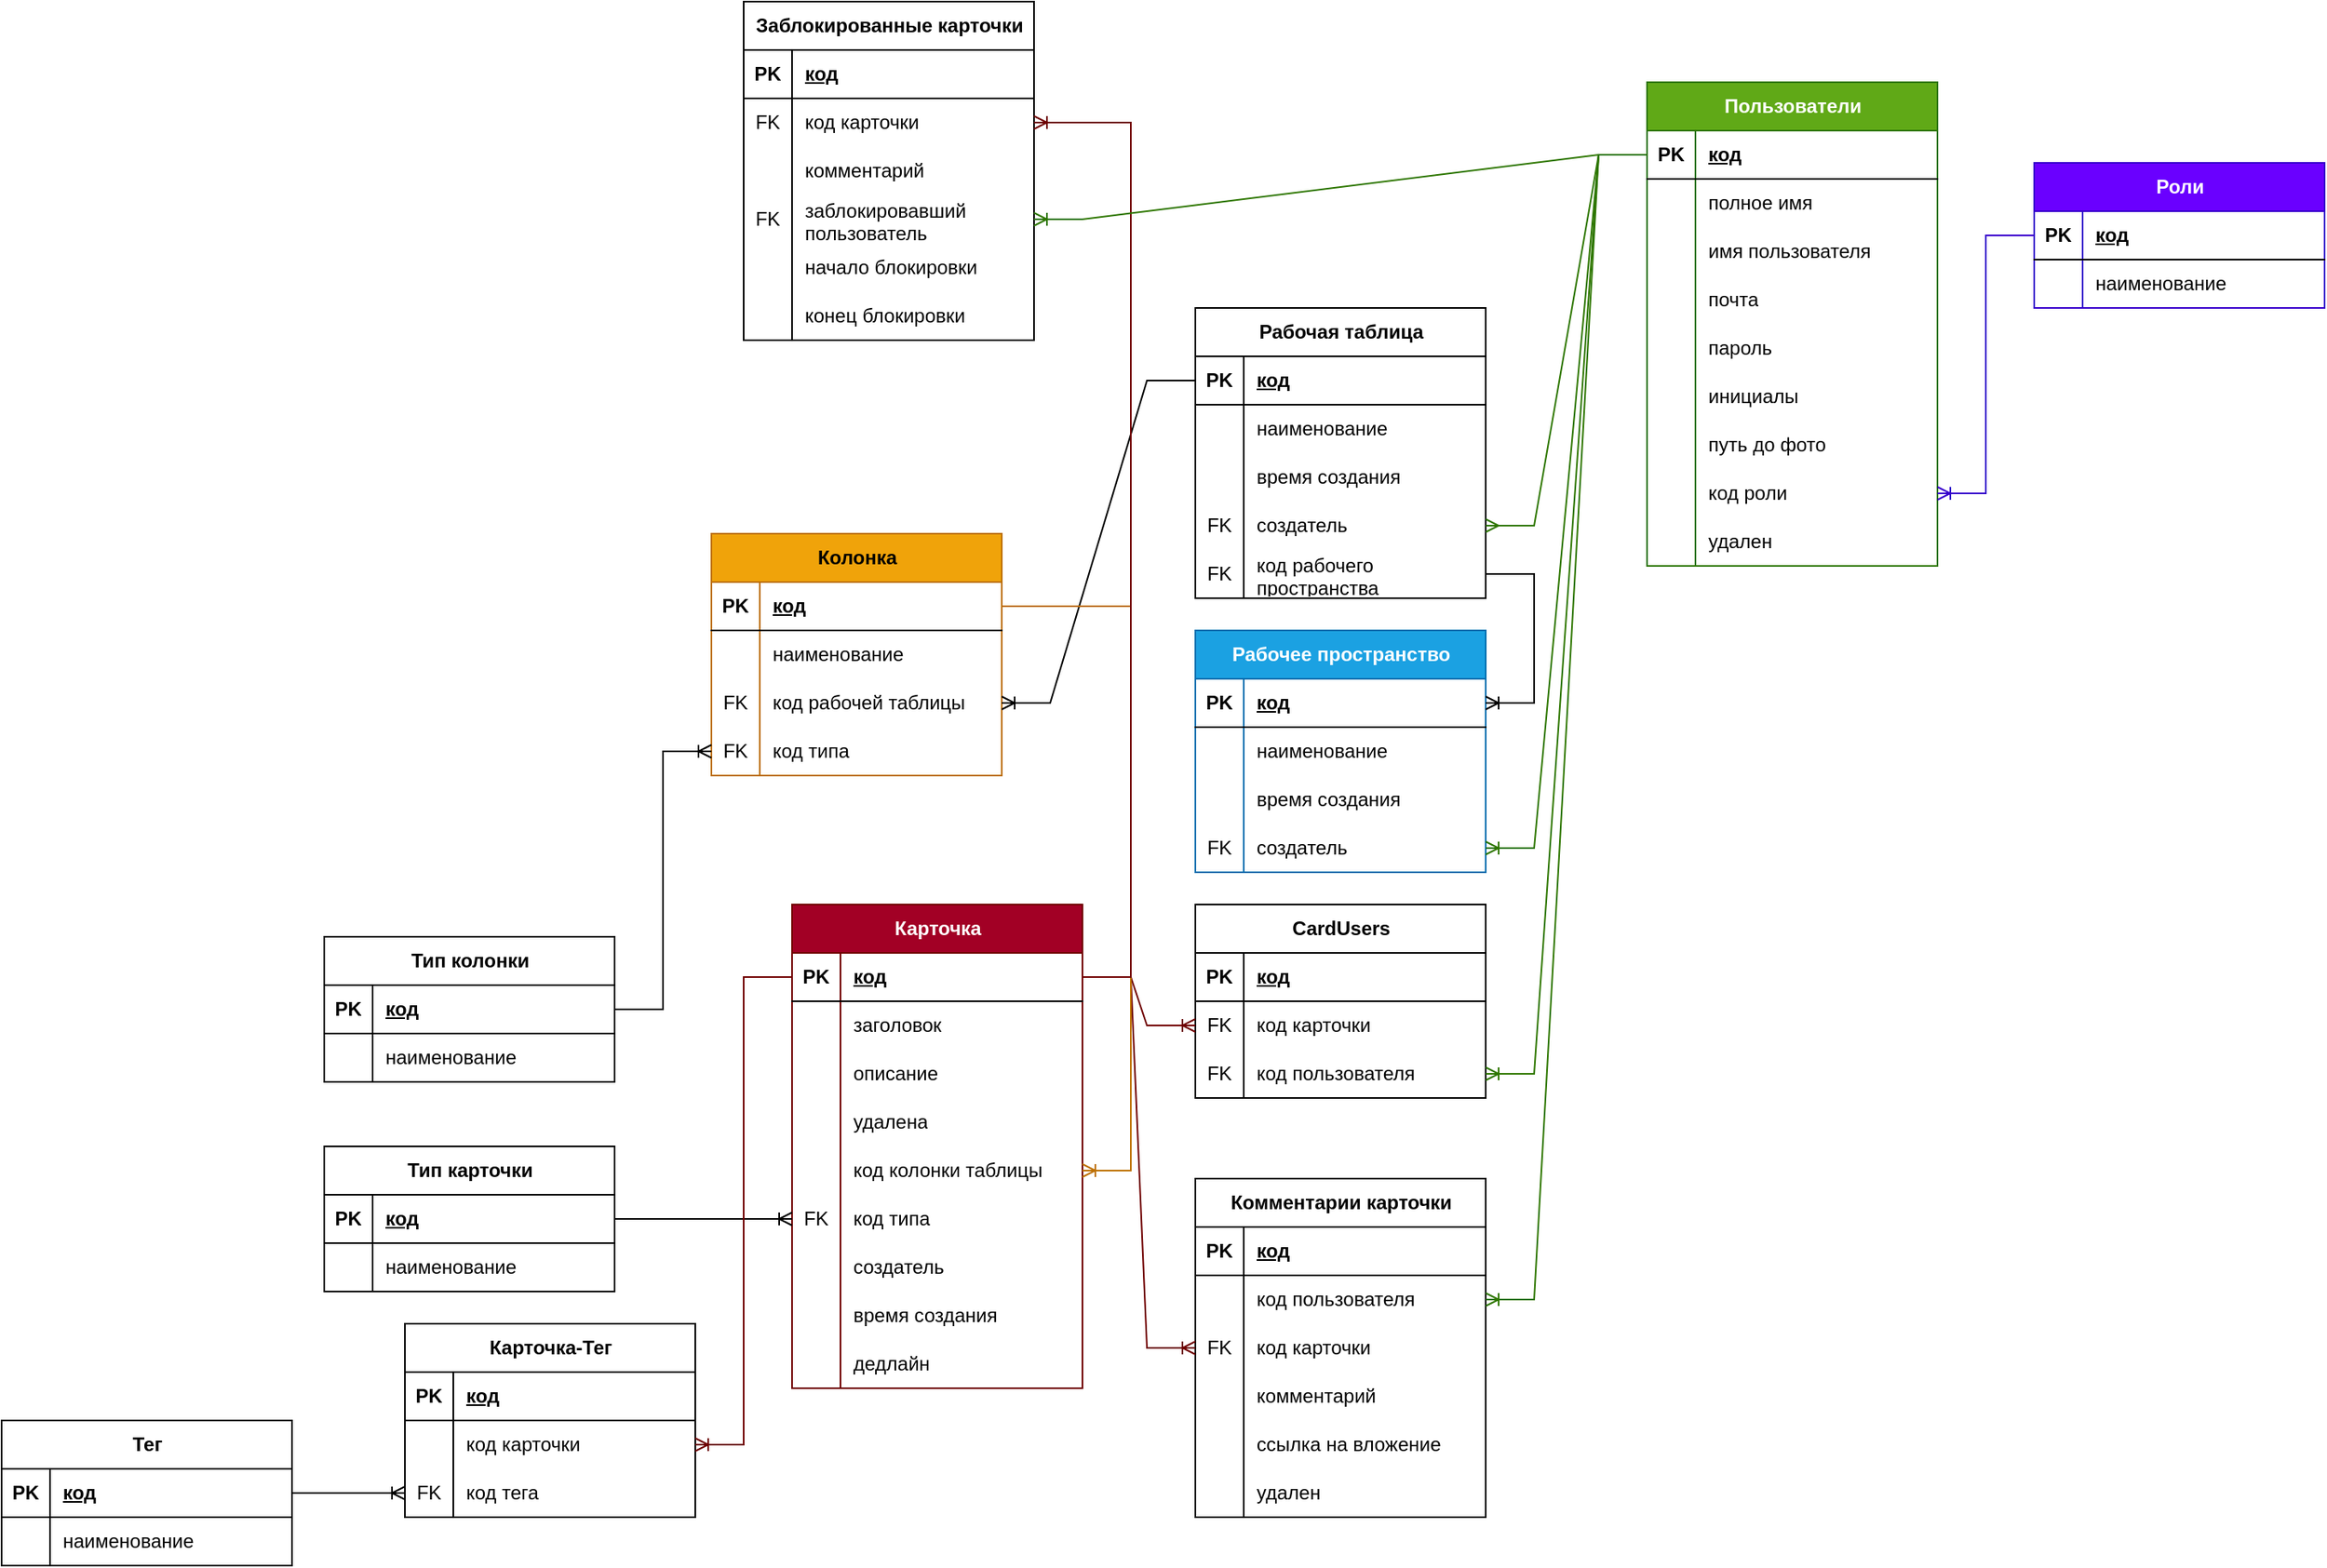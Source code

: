 <mxfile version="22.0.2" type="device">
  <diagram name="Страница — 1" id="wVsfsN0cqYf3M7lQdlua">
    <mxGraphModel dx="2514" dy="2153" grid="1" gridSize="10" guides="1" tooltips="1" connect="1" arrows="1" fold="1" page="1" pageScale="1" pageWidth="827" pageHeight="1169" math="0" shadow="0">
      <root>
        <mxCell id="0" />
        <mxCell id="1" parent="0" />
        <mxCell id="Lu8BabJ1l8m1fUt246dw-1" value="Рабочая таблица" style="shape=table;startSize=30;container=1;collapsible=1;childLayout=tableLayout;fixedRows=1;rowLines=0;fontStyle=1;align=center;resizeLast=1;html=1;" parent="1" vertex="1">
          <mxGeometry x="460" y="160" width="180" height="180" as="geometry" />
        </mxCell>
        <mxCell id="Lu8BabJ1l8m1fUt246dw-2" value="" style="shape=tableRow;horizontal=0;startSize=0;swimlaneHead=0;swimlaneBody=0;fillColor=none;collapsible=0;dropTarget=0;points=[[0,0.5],[1,0.5]];portConstraint=eastwest;top=0;left=0;right=0;bottom=1;" parent="Lu8BabJ1l8m1fUt246dw-1" vertex="1">
          <mxGeometry y="30" width="180" height="30" as="geometry" />
        </mxCell>
        <mxCell id="Lu8BabJ1l8m1fUt246dw-3" value="PK" style="shape=partialRectangle;connectable=0;fillColor=none;top=0;left=0;bottom=0;right=0;fontStyle=1;overflow=hidden;whiteSpace=wrap;html=1;" parent="Lu8BabJ1l8m1fUt246dw-2" vertex="1">
          <mxGeometry width="30" height="30" as="geometry">
            <mxRectangle width="30" height="30" as="alternateBounds" />
          </mxGeometry>
        </mxCell>
        <mxCell id="Lu8BabJ1l8m1fUt246dw-4" value="код" style="shape=partialRectangle;connectable=0;fillColor=none;top=0;left=0;bottom=0;right=0;align=left;spacingLeft=6;fontStyle=5;overflow=hidden;whiteSpace=wrap;html=1;" parent="Lu8BabJ1l8m1fUt246dw-2" vertex="1">
          <mxGeometry x="30" width="150" height="30" as="geometry">
            <mxRectangle width="150" height="30" as="alternateBounds" />
          </mxGeometry>
        </mxCell>
        <mxCell id="Lu8BabJ1l8m1fUt246dw-5" value="" style="shape=tableRow;horizontal=0;startSize=0;swimlaneHead=0;swimlaneBody=0;fillColor=none;collapsible=0;dropTarget=0;points=[[0,0.5],[1,0.5]];portConstraint=eastwest;top=0;left=0;right=0;bottom=0;" parent="Lu8BabJ1l8m1fUt246dw-1" vertex="1">
          <mxGeometry y="60" width="180" height="30" as="geometry" />
        </mxCell>
        <mxCell id="Lu8BabJ1l8m1fUt246dw-6" value="" style="shape=partialRectangle;connectable=0;fillColor=none;top=0;left=0;bottom=0;right=0;editable=1;overflow=hidden;whiteSpace=wrap;html=1;" parent="Lu8BabJ1l8m1fUt246dw-5" vertex="1">
          <mxGeometry width="30" height="30" as="geometry">
            <mxRectangle width="30" height="30" as="alternateBounds" />
          </mxGeometry>
        </mxCell>
        <mxCell id="Lu8BabJ1l8m1fUt246dw-7" value="наименование" style="shape=partialRectangle;connectable=0;fillColor=none;top=0;left=0;bottom=0;right=0;align=left;spacingLeft=6;overflow=hidden;whiteSpace=wrap;html=1;" parent="Lu8BabJ1l8m1fUt246dw-5" vertex="1">
          <mxGeometry x="30" width="150" height="30" as="geometry">
            <mxRectangle width="150" height="30" as="alternateBounds" />
          </mxGeometry>
        </mxCell>
        <mxCell id="Lu8BabJ1l8m1fUt246dw-8" value="" style="shape=tableRow;horizontal=0;startSize=0;swimlaneHead=0;swimlaneBody=0;fillColor=none;collapsible=0;dropTarget=0;points=[[0,0.5],[1,0.5]];portConstraint=eastwest;top=0;left=0;right=0;bottom=0;" parent="Lu8BabJ1l8m1fUt246dw-1" vertex="1">
          <mxGeometry y="90" width="180" height="30" as="geometry" />
        </mxCell>
        <mxCell id="Lu8BabJ1l8m1fUt246dw-9" value="" style="shape=partialRectangle;connectable=0;fillColor=none;top=0;left=0;bottom=0;right=0;editable=1;overflow=hidden;whiteSpace=wrap;html=1;" parent="Lu8BabJ1l8m1fUt246dw-8" vertex="1">
          <mxGeometry width="30" height="30" as="geometry">
            <mxRectangle width="30" height="30" as="alternateBounds" />
          </mxGeometry>
        </mxCell>
        <mxCell id="Lu8BabJ1l8m1fUt246dw-10" value="время создания" style="shape=partialRectangle;connectable=0;fillColor=none;top=0;left=0;bottom=0;right=0;align=left;spacingLeft=6;overflow=hidden;whiteSpace=wrap;html=1;" parent="Lu8BabJ1l8m1fUt246dw-8" vertex="1">
          <mxGeometry x="30" width="150" height="30" as="geometry">
            <mxRectangle width="150" height="30" as="alternateBounds" />
          </mxGeometry>
        </mxCell>
        <mxCell id="Lu8BabJ1l8m1fUt246dw-11" value="" style="shape=tableRow;horizontal=0;startSize=0;swimlaneHead=0;swimlaneBody=0;fillColor=none;collapsible=0;dropTarget=0;points=[[0,0.5],[1,0.5]];portConstraint=eastwest;top=0;left=0;right=0;bottom=0;" parent="Lu8BabJ1l8m1fUt246dw-1" vertex="1">
          <mxGeometry y="120" width="180" height="30" as="geometry" />
        </mxCell>
        <mxCell id="Lu8BabJ1l8m1fUt246dw-12" value="FK" style="shape=partialRectangle;connectable=0;fillColor=none;top=0;left=0;bottom=0;right=0;editable=1;overflow=hidden;whiteSpace=wrap;html=1;" parent="Lu8BabJ1l8m1fUt246dw-11" vertex="1">
          <mxGeometry width="30" height="30" as="geometry">
            <mxRectangle width="30" height="30" as="alternateBounds" />
          </mxGeometry>
        </mxCell>
        <mxCell id="Lu8BabJ1l8m1fUt246dw-13" value="создатель" style="shape=partialRectangle;connectable=0;fillColor=none;top=0;left=0;bottom=0;right=0;align=left;spacingLeft=6;overflow=hidden;whiteSpace=wrap;html=1;" parent="Lu8BabJ1l8m1fUt246dw-11" vertex="1">
          <mxGeometry x="30" width="150" height="30" as="geometry">
            <mxRectangle width="150" height="30" as="alternateBounds" />
          </mxGeometry>
        </mxCell>
        <mxCell id="5jhScNJHvjTw-XCcMMSq-4" style="shape=tableRow;horizontal=0;startSize=0;swimlaneHead=0;swimlaneBody=0;fillColor=none;collapsible=0;dropTarget=0;points=[[0,0.5],[1,0.5]];portConstraint=eastwest;top=0;left=0;right=0;bottom=0;" parent="Lu8BabJ1l8m1fUt246dw-1" vertex="1">
          <mxGeometry y="150" width="180" height="30" as="geometry" />
        </mxCell>
        <mxCell id="5jhScNJHvjTw-XCcMMSq-5" value="FK" style="shape=partialRectangle;connectable=0;fillColor=none;top=0;left=0;bottom=0;right=0;editable=1;overflow=hidden;whiteSpace=wrap;html=1;" parent="5jhScNJHvjTw-XCcMMSq-4" vertex="1">
          <mxGeometry width="30" height="30" as="geometry">
            <mxRectangle width="30" height="30" as="alternateBounds" />
          </mxGeometry>
        </mxCell>
        <mxCell id="5jhScNJHvjTw-XCcMMSq-6" value="код рабочего пространства" style="shape=partialRectangle;connectable=0;fillColor=none;top=0;left=0;bottom=0;right=0;align=left;spacingLeft=6;overflow=hidden;whiteSpace=wrap;html=1;" parent="5jhScNJHvjTw-XCcMMSq-4" vertex="1">
          <mxGeometry x="30" width="150" height="30" as="geometry">
            <mxRectangle width="150" height="30" as="alternateBounds" />
          </mxGeometry>
        </mxCell>
        <mxCell id="Lu8BabJ1l8m1fUt246dw-14" value="Рабочее пространство" style="shape=table;startSize=30;container=1;collapsible=1;childLayout=tableLayout;fixedRows=1;rowLines=0;fontStyle=1;align=center;resizeLast=1;html=1;fillColor=#1ba1e2;fontColor=#ffffff;strokeColor=#006EAF;" parent="1" vertex="1">
          <mxGeometry x="460" y="360" width="180" height="150" as="geometry" />
        </mxCell>
        <mxCell id="Lu8BabJ1l8m1fUt246dw-15" value="" style="shape=tableRow;horizontal=0;startSize=0;swimlaneHead=0;swimlaneBody=0;fillColor=none;collapsible=0;dropTarget=0;points=[[0,0.5],[1,0.5]];portConstraint=eastwest;top=0;left=0;right=0;bottom=1;" parent="Lu8BabJ1l8m1fUt246dw-14" vertex="1">
          <mxGeometry y="30" width="180" height="30" as="geometry" />
        </mxCell>
        <mxCell id="Lu8BabJ1l8m1fUt246dw-16" value="PK" style="shape=partialRectangle;connectable=0;fillColor=none;top=0;left=0;bottom=0;right=0;fontStyle=1;overflow=hidden;whiteSpace=wrap;html=1;" parent="Lu8BabJ1l8m1fUt246dw-15" vertex="1">
          <mxGeometry width="30" height="30" as="geometry">
            <mxRectangle width="30" height="30" as="alternateBounds" />
          </mxGeometry>
        </mxCell>
        <mxCell id="Lu8BabJ1l8m1fUt246dw-17" value="код" style="shape=partialRectangle;connectable=0;fillColor=none;top=0;left=0;bottom=0;right=0;align=left;spacingLeft=6;fontStyle=5;overflow=hidden;whiteSpace=wrap;html=1;" parent="Lu8BabJ1l8m1fUt246dw-15" vertex="1">
          <mxGeometry x="30" width="150" height="30" as="geometry">
            <mxRectangle width="150" height="30" as="alternateBounds" />
          </mxGeometry>
        </mxCell>
        <mxCell id="Lu8BabJ1l8m1fUt246dw-18" value="" style="shape=tableRow;horizontal=0;startSize=0;swimlaneHead=0;swimlaneBody=0;fillColor=none;collapsible=0;dropTarget=0;points=[[0,0.5],[1,0.5]];portConstraint=eastwest;top=0;left=0;right=0;bottom=0;" parent="Lu8BabJ1l8m1fUt246dw-14" vertex="1">
          <mxGeometry y="60" width="180" height="30" as="geometry" />
        </mxCell>
        <mxCell id="Lu8BabJ1l8m1fUt246dw-19" value="" style="shape=partialRectangle;connectable=0;fillColor=none;top=0;left=0;bottom=0;right=0;editable=1;overflow=hidden;whiteSpace=wrap;html=1;" parent="Lu8BabJ1l8m1fUt246dw-18" vertex="1">
          <mxGeometry width="30" height="30" as="geometry">
            <mxRectangle width="30" height="30" as="alternateBounds" />
          </mxGeometry>
        </mxCell>
        <mxCell id="Lu8BabJ1l8m1fUt246dw-20" value="наименование" style="shape=partialRectangle;connectable=0;fillColor=none;top=0;left=0;bottom=0;right=0;align=left;spacingLeft=6;overflow=hidden;whiteSpace=wrap;html=1;" parent="Lu8BabJ1l8m1fUt246dw-18" vertex="1">
          <mxGeometry x="30" width="150" height="30" as="geometry">
            <mxRectangle width="150" height="30" as="alternateBounds" />
          </mxGeometry>
        </mxCell>
        <mxCell id="Lu8BabJ1l8m1fUt246dw-21" value="" style="shape=tableRow;horizontal=0;startSize=0;swimlaneHead=0;swimlaneBody=0;fillColor=none;collapsible=0;dropTarget=0;points=[[0,0.5],[1,0.5]];portConstraint=eastwest;top=0;left=0;right=0;bottom=0;" parent="Lu8BabJ1l8m1fUt246dw-14" vertex="1">
          <mxGeometry y="90" width="180" height="30" as="geometry" />
        </mxCell>
        <mxCell id="Lu8BabJ1l8m1fUt246dw-22" value="" style="shape=partialRectangle;connectable=0;fillColor=none;top=0;left=0;bottom=0;right=0;editable=1;overflow=hidden;whiteSpace=wrap;html=1;" parent="Lu8BabJ1l8m1fUt246dw-21" vertex="1">
          <mxGeometry width="30" height="30" as="geometry">
            <mxRectangle width="30" height="30" as="alternateBounds" />
          </mxGeometry>
        </mxCell>
        <mxCell id="Lu8BabJ1l8m1fUt246dw-23" value="время создания" style="shape=partialRectangle;connectable=0;fillColor=none;top=0;left=0;bottom=0;right=0;align=left;spacingLeft=6;overflow=hidden;whiteSpace=wrap;html=1;" parent="Lu8BabJ1l8m1fUt246dw-21" vertex="1">
          <mxGeometry x="30" width="150" height="30" as="geometry">
            <mxRectangle width="150" height="30" as="alternateBounds" />
          </mxGeometry>
        </mxCell>
        <mxCell id="Lu8BabJ1l8m1fUt246dw-24" value="" style="shape=tableRow;horizontal=0;startSize=0;swimlaneHead=0;swimlaneBody=0;fillColor=none;collapsible=0;dropTarget=0;points=[[0,0.5],[1,0.5]];portConstraint=eastwest;top=0;left=0;right=0;bottom=0;" parent="Lu8BabJ1l8m1fUt246dw-14" vertex="1">
          <mxGeometry y="120" width="180" height="30" as="geometry" />
        </mxCell>
        <mxCell id="Lu8BabJ1l8m1fUt246dw-25" value="FK" style="shape=partialRectangle;connectable=0;fillColor=none;top=0;left=0;bottom=0;right=0;editable=1;overflow=hidden;whiteSpace=wrap;html=1;" parent="Lu8BabJ1l8m1fUt246dw-24" vertex="1">
          <mxGeometry width="30" height="30" as="geometry">
            <mxRectangle width="30" height="30" as="alternateBounds" />
          </mxGeometry>
        </mxCell>
        <mxCell id="Lu8BabJ1l8m1fUt246dw-26" value="создатель" style="shape=partialRectangle;connectable=0;fillColor=none;top=0;left=0;bottom=0;right=0;align=left;spacingLeft=6;overflow=hidden;whiteSpace=wrap;html=1;" parent="Lu8BabJ1l8m1fUt246dw-24" vertex="1">
          <mxGeometry x="30" width="150" height="30" as="geometry">
            <mxRectangle width="150" height="30" as="alternateBounds" />
          </mxGeometry>
        </mxCell>
        <mxCell id="Lu8BabJ1l8m1fUt246dw-27" value="Пользователи" style="shape=table;startSize=30;container=1;collapsible=1;childLayout=tableLayout;fixedRows=1;rowLines=0;fontStyle=1;align=center;resizeLast=1;html=1;fillColor=#60a917;fontColor=#ffffff;strokeColor=#2D7600;" parent="1" vertex="1">
          <mxGeometry x="740" y="20" width="180" height="300" as="geometry" />
        </mxCell>
        <mxCell id="Lu8BabJ1l8m1fUt246dw-28" value="" style="shape=tableRow;horizontal=0;startSize=0;swimlaneHead=0;swimlaneBody=0;fillColor=none;collapsible=0;dropTarget=0;points=[[0,0.5],[1,0.5]];portConstraint=eastwest;top=0;left=0;right=0;bottom=1;" parent="Lu8BabJ1l8m1fUt246dw-27" vertex="1">
          <mxGeometry y="30" width="180" height="30" as="geometry" />
        </mxCell>
        <mxCell id="Lu8BabJ1l8m1fUt246dw-29" value="PK" style="shape=partialRectangle;connectable=0;fillColor=none;top=0;left=0;bottom=0;right=0;fontStyle=1;overflow=hidden;whiteSpace=wrap;html=1;" parent="Lu8BabJ1l8m1fUt246dw-28" vertex="1">
          <mxGeometry width="30" height="30" as="geometry">
            <mxRectangle width="30" height="30" as="alternateBounds" />
          </mxGeometry>
        </mxCell>
        <mxCell id="Lu8BabJ1l8m1fUt246dw-30" value="код" style="shape=partialRectangle;connectable=0;fillColor=none;top=0;left=0;bottom=0;right=0;align=left;spacingLeft=6;fontStyle=5;overflow=hidden;whiteSpace=wrap;html=1;" parent="Lu8BabJ1l8m1fUt246dw-28" vertex="1">
          <mxGeometry x="30" width="150" height="30" as="geometry">
            <mxRectangle width="150" height="30" as="alternateBounds" />
          </mxGeometry>
        </mxCell>
        <mxCell id="Lu8BabJ1l8m1fUt246dw-31" value="" style="shape=tableRow;horizontal=0;startSize=0;swimlaneHead=0;swimlaneBody=0;fillColor=none;collapsible=0;dropTarget=0;points=[[0,0.5],[1,0.5]];portConstraint=eastwest;top=0;left=0;right=0;bottom=0;" parent="Lu8BabJ1l8m1fUt246dw-27" vertex="1">
          <mxGeometry y="60" width="180" height="30" as="geometry" />
        </mxCell>
        <mxCell id="Lu8BabJ1l8m1fUt246dw-32" value="" style="shape=partialRectangle;connectable=0;fillColor=none;top=0;left=0;bottom=0;right=0;editable=1;overflow=hidden;whiteSpace=wrap;html=1;" parent="Lu8BabJ1l8m1fUt246dw-31" vertex="1">
          <mxGeometry width="30" height="30" as="geometry">
            <mxRectangle width="30" height="30" as="alternateBounds" />
          </mxGeometry>
        </mxCell>
        <mxCell id="Lu8BabJ1l8m1fUt246dw-33" value="полное имя" style="shape=partialRectangle;connectable=0;fillColor=none;top=0;left=0;bottom=0;right=0;align=left;spacingLeft=6;overflow=hidden;whiteSpace=wrap;html=1;" parent="Lu8BabJ1l8m1fUt246dw-31" vertex="1">
          <mxGeometry x="30" width="150" height="30" as="geometry">
            <mxRectangle width="150" height="30" as="alternateBounds" />
          </mxGeometry>
        </mxCell>
        <mxCell id="Lu8BabJ1l8m1fUt246dw-34" value="" style="shape=tableRow;horizontal=0;startSize=0;swimlaneHead=0;swimlaneBody=0;fillColor=none;collapsible=0;dropTarget=0;points=[[0,0.5],[1,0.5]];portConstraint=eastwest;top=0;left=0;right=0;bottom=0;" parent="Lu8BabJ1l8m1fUt246dw-27" vertex="1">
          <mxGeometry y="90" width="180" height="30" as="geometry" />
        </mxCell>
        <mxCell id="Lu8BabJ1l8m1fUt246dw-35" value="" style="shape=partialRectangle;connectable=0;fillColor=none;top=0;left=0;bottom=0;right=0;editable=1;overflow=hidden;whiteSpace=wrap;html=1;" parent="Lu8BabJ1l8m1fUt246dw-34" vertex="1">
          <mxGeometry width="30" height="30" as="geometry">
            <mxRectangle width="30" height="30" as="alternateBounds" />
          </mxGeometry>
        </mxCell>
        <mxCell id="Lu8BabJ1l8m1fUt246dw-36" value="имя пользователя" style="shape=partialRectangle;connectable=0;fillColor=none;top=0;left=0;bottom=0;right=0;align=left;spacingLeft=6;overflow=hidden;whiteSpace=wrap;html=1;" parent="Lu8BabJ1l8m1fUt246dw-34" vertex="1">
          <mxGeometry x="30" width="150" height="30" as="geometry">
            <mxRectangle width="150" height="30" as="alternateBounds" />
          </mxGeometry>
        </mxCell>
        <mxCell id="Lu8BabJ1l8m1fUt246dw-37" value="" style="shape=tableRow;horizontal=0;startSize=0;swimlaneHead=0;swimlaneBody=0;fillColor=none;collapsible=0;dropTarget=0;points=[[0,0.5],[1,0.5]];portConstraint=eastwest;top=0;left=0;right=0;bottom=0;" parent="Lu8BabJ1l8m1fUt246dw-27" vertex="1">
          <mxGeometry y="120" width="180" height="30" as="geometry" />
        </mxCell>
        <mxCell id="Lu8BabJ1l8m1fUt246dw-38" value="" style="shape=partialRectangle;connectable=0;fillColor=none;top=0;left=0;bottom=0;right=0;editable=1;overflow=hidden;whiteSpace=wrap;html=1;" parent="Lu8BabJ1l8m1fUt246dw-37" vertex="1">
          <mxGeometry width="30" height="30" as="geometry">
            <mxRectangle width="30" height="30" as="alternateBounds" />
          </mxGeometry>
        </mxCell>
        <mxCell id="Lu8BabJ1l8m1fUt246dw-39" value="почта" style="shape=partialRectangle;connectable=0;fillColor=none;top=0;left=0;bottom=0;right=0;align=left;spacingLeft=6;overflow=hidden;whiteSpace=wrap;html=1;" parent="Lu8BabJ1l8m1fUt246dw-37" vertex="1">
          <mxGeometry x="30" width="150" height="30" as="geometry">
            <mxRectangle width="150" height="30" as="alternateBounds" />
          </mxGeometry>
        </mxCell>
        <mxCell id="Lu8BabJ1l8m1fUt246dw-66" style="shape=tableRow;horizontal=0;startSize=0;swimlaneHead=0;swimlaneBody=0;fillColor=none;collapsible=0;dropTarget=0;points=[[0,0.5],[1,0.5]];portConstraint=eastwest;top=0;left=0;right=0;bottom=0;" parent="Lu8BabJ1l8m1fUt246dw-27" vertex="1">
          <mxGeometry y="150" width="180" height="30" as="geometry" />
        </mxCell>
        <mxCell id="Lu8BabJ1l8m1fUt246dw-67" style="shape=partialRectangle;connectable=0;fillColor=none;top=0;left=0;bottom=0;right=0;editable=1;overflow=hidden;whiteSpace=wrap;html=1;" parent="Lu8BabJ1l8m1fUt246dw-66" vertex="1">
          <mxGeometry width="30" height="30" as="geometry">
            <mxRectangle width="30" height="30" as="alternateBounds" />
          </mxGeometry>
        </mxCell>
        <mxCell id="Lu8BabJ1l8m1fUt246dw-68" value="пароль" style="shape=partialRectangle;connectable=0;fillColor=none;top=0;left=0;bottom=0;right=0;align=left;spacingLeft=6;overflow=hidden;whiteSpace=wrap;html=1;" parent="Lu8BabJ1l8m1fUt246dw-66" vertex="1">
          <mxGeometry x="30" width="150" height="30" as="geometry">
            <mxRectangle width="150" height="30" as="alternateBounds" />
          </mxGeometry>
        </mxCell>
        <mxCell id="Lu8BabJ1l8m1fUt246dw-69" style="shape=tableRow;horizontal=0;startSize=0;swimlaneHead=0;swimlaneBody=0;fillColor=none;collapsible=0;dropTarget=0;points=[[0,0.5],[1,0.5]];portConstraint=eastwest;top=0;left=0;right=0;bottom=0;" parent="Lu8BabJ1l8m1fUt246dw-27" vertex="1">
          <mxGeometry y="180" width="180" height="30" as="geometry" />
        </mxCell>
        <mxCell id="Lu8BabJ1l8m1fUt246dw-70" style="shape=partialRectangle;connectable=0;fillColor=none;top=0;left=0;bottom=0;right=0;editable=1;overflow=hidden;whiteSpace=wrap;html=1;" parent="Lu8BabJ1l8m1fUt246dw-69" vertex="1">
          <mxGeometry width="30" height="30" as="geometry">
            <mxRectangle width="30" height="30" as="alternateBounds" />
          </mxGeometry>
        </mxCell>
        <mxCell id="Lu8BabJ1l8m1fUt246dw-71" value="инициалы" style="shape=partialRectangle;connectable=0;fillColor=none;top=0;left=0;bottom=0;right=0;align=left;spacingLeft=6;overflow=hidden;whiteSpace=wrap;html=1;" parent="Lu8BabJ1l8m1fUt246dw-69" vertex="1">
          <mxGeometry x="30" width="150" height="30" as="geometry">
            <mxRectangle width="150" height="30" as="alternateBounds" />
          </mxGeometry>
        </mxCell>
        <mxCell id="Lu8BabJ1l8m1fUt246dw-72" style="shape=tableRow;horizontal=0;startSize=0;swimlaneHead=0;swimlaneBody=0;fillColor=none;collapsible=0;dropTarget=0;points=[[0,0.5],[1,0.5]];portConstraint=eastwest;top=0;left=0;right=0;bottom=0;" parent="Lu8BabJ1l8m1fUt246dw-27" vertex="1">
          <mxGeometry y="210" width="180" height="30" as="geometry" />
        </mxCell>
        <mxCell id="Lu8BabJ1l8m1fUt246dw-73" style="shape=partialRectangle;connectable=0;fillColor=none;top=0;left=0;bottom=0;right=0;editable=1;overflow=hidden;whiteSpace=wrap;html=1;" parent="Lu8BabJ1l8m1fUt246dw-72" vertex="1">
          <mxGeometry width="30" height="30" as="geometry">
            <mxRectangle width="30" height="30" as="alternateBounds" />
          </mxGeometry>
        </mxCell>
        <mxCell id="Lu8BabJ1l8m1fUt246dw-74" value="путь до фото" style="shape=partialRectangle;connectable=0;fillColor=none;top=0;left=0;bottom=0;right=0;align=left;spacingLeft=6;overflow=hidden;whiteSpace=wrap;html=1;" parent="Lu8BabJ1l8m1fUt246dw-72" vertex="1">
          <mxGeometry x="30" width="150" height="30" as="geometry">
            <mxRectangle width="150" height="30" as="alternateBounds" />
          </mxGeometry>
        </mxCell>
        <mxCell id="Lu8BabJ1l8m1fUt246dw-75" style="shape=tableRow;horizontal=0;startSize=0;swimlaneHead=0;swimlaneBody=0;fillColor=none;collapsible=0;dropTarget=0;points=[[0,0.5],[1,0.5]];portConstraint=eastwest;top=0;left=0;right=0;bottom=0;" parent="Lu8BabJ1l8m1fUt246dw-27" vertex="1">
          <mxGeometry y="240" width="180" height="30" as="geometry" />
        </mxCell>
        <mxCell id="Lu8BabJ1l8m1fUt246dw-76" style="shape=partialRectangle;connectable=0;fillColor=none;top=0;left=0;bottom=0;right=0;editable=1;overflow=hidden;whiteSpace=wrap;html=1;" parent="Lu8BabJ1l8m1fUt246dw-75" vertex="1">
          <mxGeometry width="30" height="30" as="geometry">
            <mxRectangle width="30" height="30" as="alternateBounds" />
          </mxGeometry>
        </mxCell>
        <mxCell id="Lu8BabJ1l8m1fUt246dw-77" value="код роли" style="shape=partialRectangle;connectable=0;fillColor=none;top=0;left=0;bottom=0;right=0;align=left;spacingLeft=6;overflow=hidden;whiteSpace=wrap;html=1;" parent="Lu8BabJ1l8m1fUt246dw-75" vertex="1">
          <mxGeometry x="30" width="150" height="30" as="geometry">
            <mxRectangle width="150" height="30" as="alternateBounds" />
          </mxGeometry>
        </mxCell>
        <mxCell id="Lu8BabJ1l8m1fUt246dw-78" style="shape=tableRow;horizontal=0;startSize=0;swimlaneHead=0;swimlaneBody=0;fillColor=none;collapsible=0;dropTarget=0;points=[[0,0.5],[1,0.5]];portConstraint=eastwest;top=0;left=0;right=0;bottom=0;" parent="Lu8BabJ1l8m1fUt246dw-27" vertex="1">
          <mxGeometry y="270" width="180" height="30" as="geometry" />
        </mxCell>
        <mxCell id="Lu8BabJ1l8m1fUt246dw-79" style="shape=partialRectangle;connectable=0;fillColor=none;top=0;left=0;bottom=0;right=0;editable=1;overflow=hidden;whiteSpace=wrap;html=1;" parent="Lu8BabJ1l8m1fUt246dw-78" vertex="1">
          <mxGeometry width="30" height="30" as="geometry">
            <mxRectangle width="30" height="30" as="alternateBounds" />
          </mxGeometry>
        </mxCell>
        <mxCell id="Lu8BabJ1l8m1fUt246dw-80" value="удален" style="shape=partialRectangle;connectable=0;fillColor=none;top=0;left=0;bottom=0;right=0;align=left;spacingLeft=6;overflow=hidden;whiteSpace=wrap;html=1;" parent="Lu8BabJ1l8m1fUt246dw-78" vertex="1">
          <mxGeometry x="30" width="150" height="30" as="geometry">
            <mxRectangle width="150" height="30" as="alternateBounds" />
          </mxGeometry>
        </mxCell>
        <mxCell id="Lu8BabJ1l8m1fUt246dw-40" value="Колонка" style="shape=table;startSize=30;container=1;collapsible=1;childLayout=tableLayout;fixedRows=1;rowLines=0;fontStyle=1;align=center;resizeLast=1;html=1;fillColor=#f0a30a;fontColor=#000000;strokeColor=#BD7000;" parent="1" vertex="1">
          <mxGeometry x="160" y="300" width="180" height="150" as="geometry" />
        </mxCell>
        <mxCell id="Lu8BabJ1l8m1fUt246dw-41" value="" style="shape=tableRow;horizontal=0;startSize=0;swimlaneHead=0;swimlaneBody=0;fillColor=none;collapsible=0;dropTarget=0;points=[[0,0.5],[1,0.5]];portConstraint=eastwest;top=0;left=0;right=0;bottom=1;" parent="Lu8BabJ1l8m1fUt246dw-40" vertex="1">
          <mxGeometry y="30" width="180" height="30" as="geometry" />
        </mxCell>
        <mxCell id="Lu8BabJ1l8m1fUt246dw-42" value="PK" style="shape=partialRectangle;connectable=0;fillColor=none;top=0;left=0;bottom=0;right=0;fontStyle=1;overflow=hidden;whiteSpace=wrap;html=1;" parent="Lu8BabJ1l8m1fUt246dw-41" vertex="1">
          <mxGeometry width="30" height="30" as="geometry">
            <mxRectangle width="30" height="30" as="alternateBounds" />
          </mxGeometry>
        </mxCell>
        <mxCell id="Lu8BabJ1l8m1fUt246dw-43" value="код" style="shape=partialRectangle;connectable=0;fillColor=none;top=0;left=0;bottom=0;right=0;align=left;spacingLeft=6;fontStyle=5;overflow=hidden;whiteSpace=wrap;html=1;" parent="Lu8BabJ1l8m1fUt246dw-41" vertex="1">
          <mxGeometry x="30" width="150" height="30" as="geometry">
            <mxRectangle width="150" height="30" as="alternateBounds" />
          </mxGeometry>
        </mxCell>
        <mxCell id="Lu8BabJ1l8m1fUt246dw-44" value="" style="shape=tableRow;horizontal=0;startSize=0;swimlaneHead=0;swimlaneBody=0;fillColor=none;collapsible=0;dropTarget=0;points=[[0,0.5],[1,0.5]];portConstraint=eastwest;top=0;left=0;right=0;bottom=0;" parent="Lu8BabJ1l8m1fUt246dw-40" vertex="1">
          <mxGeometry y="60" width="180" height="30" as="geometry" />
        </mxCell>
        <mxCell id="Lu8BabJ1l8m1fUt246dw-45" value="" style="shape=partialRectangle;connectable=0;fillColor=none;top=0;left=0;bottom=0;right=0;editable=1;overflow=hidden;whiteSpace=wrap;html=1;" parent="Lu8BabJ1l8m1fUt246dw-44" vertex="1">
          <mxGeometry width="30" height="30" as="geometry">
            <mxRectangle width="30" height="30" as="alternateBounds" />
          </mxGeometry>
        </mxCell>
        <mxCell id="Lu8BabJ1l8m1fUt246dw-46" value="наименование" style="shape=partialRectangle;connectable=0;fillColor=none;top=0;left=0;bottom=0;right=0;align=left;spacingLeft=6;overflow=hidden;whiteSpace=wrap;html=1;" parent="Lu8BabJ1l8m1fUt246dw-44" vertex="1">
          <mxGeometry x="30" width="150" height="30" as="geometry">
            <mxRectangle width="150" height="30" as="alternateBounds" />
          </mxGeometry>
        </mxCell>
        <mxCell id="Lu8BabJ1l8m1fUt246dw-47" value="" style="shape=tableRow;horizontal=0;startSize=0;swimlaneHead=0;swimlaneBody=0;fillColor=none;collapsible=0;dropTarget=0;points=[[0,0.5],[1,0.5]];portConstraint=eastwest;top=0;left=0;right=0;bottom=0;" parent="Lu8BabJ1l8m1fUt246dw-40" vertex="1">
          <mxGeometry y="90" width="180" height="30" as="geometry" />
        </mxCell>
        <mxCell id="Lu8BabJ1l8m1fUt246dw-48" value="FK" style="shape=partialRectangle;connectable=0;fillColor=none;top=0;left=0;bottom=0;right=0;editable=1;overflow=hidden;whiteSpace=wrap;html=1;" parent="Lu8BabJ1l8m1fUt246dw-47" vertex="1">
          <mxGeometry width="30" height="30" as="geometry">
            <mxRectangle width="30" height="30" as="alternateBounds" />
          </mxGeometry>
        </mxCell>
        <mxCell id="Lu8BabJ1l8m1fUt246dw-49" value="код рабочей таблицы" style="shape=partialRectangle;connectable=0;fillColor=none;top=0;left=0;bottom=0;right=0;align=left;spacingLeft=6;overflow=hidden;whiteSpace=wrap;html=1;" parent="Lu8BabJ1l8m1fUt246dw-47" vertex="1">
          <mxGeometry x="30" width="150" height="30" as="geometry">
            <mxRectangle width="150" height="30" as="alternateBounds" />
          </mxGeometry>
        </mxCell>
        <mxCell id="Lu8BabJ1l8m1fUt246dw-50" value="" style="shape=tableRow;horizontal=0;startSize=0;swimlaneHead=0;swimlaneBody=0;fillColor=none;collapsible=0;dropTarget=0;points=[[0,0.5],[1,0.5]];portConstraint=eastwest;top=0;left=0;right=0;bottom=0;" parent="Lu8BabJ1l8m1fUt246dw-40" vertex="1">
          <mxGeometry y="120" width="180" height="30" as="geometry" />
        </mxCell>
        <mxCell id="Lu8BabJ1l8m1fUt246dw-51" value="FK" style="shape=partialRectangle;connectable=0;fillColor=none;top=0;left=0;bottom=0;right=0;editable=1;overflow=hidden;whiteSpace=wrap;html=1;" parent="Lu8BabJ1l8m1fUt246dw-50" vertex="1">
          <mxGeometry width="30" height="30" as="geometry">
            <mxRectangle width="30" height="30" as="alternateBounds" />
          </mxGeometry>
        </mxCell>
        <mxCell id="Lu8BabJ1l8m1fUt246dw-52" value="код типа" style="shape=partialRectangle;connectable=0;fillColor=none;top=0;left=0;bottom=0;right=0;align=left;spacingLeft=6;overflow=hidden;whiteSpace=wrap;html=1;" parent="Lu8BabJ1l8m1fUt246dw-50" vertex="1">
          <mxGeometry x="30" width="150" height="30" as="geometry">
            <mxRectangle width="150" height="30" as="alternateBounds" />
          </mxGeometry>
        </mxCell>
        <mxCell id="Lu8BabJ1l8m1fUt246dw-53" value="Роли" style="shape=table;startSize=30;container=1;collapsible=1;childLayout=tableLayout;fixedRows=1;rowLines=0;fontStyle=1;align=center;resizeLast=1;html=1;fillColor=#6a00ff;fontColor=#ffffff;strokeColor=#3700CC;" parent="1" vertex="1">
          <mxGeometry x="980" y="70" width="180" height="90" as="geometry" />
        </mxCell>
        <mxCell id="Lu8BabJ1l8m1fUt246dw-54" value="" style="shape=tableRow;horizontal=0;startSize=0;swimlaneHead=0;swimlaneBody=0;fillColor=none;collapsible=0;dropTarget=0;points=[[0,0.5],[1,0.5]];portConstraint=eastwest;top=0;left=0;right=0;bottom=1;" parent="Lu8BabJ1l8m1fUt246dw-53" vertex="1">
          <mxGeometry y="30" width="180" height="30" as="geometry" />
        </mxCell>
        <mxCell id="Lu8BabJ1l8m1fUt246dw-55" value="PK" style="shape=partialRectangle;connectable=0;fillColor=none;top=0;left=0;bottom=0;right=0;fontStyle=1;overflow=hidden;whiteSpace=wrap;html=1;" parent="Lu8BabJ1l8m1fUt246dw-54" vertex="1">
          <mxGeometry width="30" height="30" as="geometry">
            <mxRectangle width="30" height="30" as="alternateBounds" />
          </mxGeometry>
        </mxCell>
        <mxCell id="Lu8BabJ1l8m1fUt246dw-56" value="код" style="shape=partialRectangle;connectable=0;fillColor=none;top=0;left=0;bottom=0;right=0;align=left;spacingLeft=6;fontStyle=5;overflow=hidden;whiteSpace=wrap;html=1;" parent="Lu8BabJ1l8m1fUt246dw-54" vertex="1">
          <mxGeometry x="30" width="150" height="30" as="geometry">
            <mxRectangle width="150" height="30" as="alternateBounds" />
          </mxGeometry>
        </mxCell>
        <mxCell id="Lu8BabJ1l8m1fUt246dw-57" value="" style="shape=tableRow;horizontal=0;startSize=0;swimlaneHead=0;swimlaneBody=0;fillColor=none;collapsible=0;dropTarget=0;points=[[0,0.5],[1,0.5]];portConstraint=eastwest;top=0;left=0;right=0;bottom=0;" parent="Lu8BabJ1l8m1fUt246dw-53" vertex="1">
          <mxGeometry y="60" width="180" height="30" as="geometry" />
        </mxCell>
        <mxCell id="Lu8BabJ1l8m1fUt246dw-58" value="" style="shape=partialRectangle;connectable=0;fillColor=none;top=0;left=0;bottom=0;right=0;editable=1;overflow=hidden;whiteSpace=wrap;html=1;" parent="Lu8BabJ1l8m1fUt246dw-57" vertex="1">
          <mxGeometry width="30" height="30" as="geometry">
            <mxRectangle width="30" height="30" as="alternateBounds" />
          </mxGeometry>
        </mxCell>
        <mxCell id="Lu8BabJ1l8m1fUt246dw-59" value="наименование" style="shape=partialRectangle;connectable=0;fillColor=none;top=0;left=0;bottom=0;right=0;align=left;spacingLeft=6;overflow=hidden;whiteSpace=wrap;html=1;" parent="Lu8BabJ1l8m1fUt246dw-57" vertex="1">
          <mxGeometry x="30" width="150" height="30" as="geometry">
            <mxRectangle width="150" height="30" as="alternateBounds" />
          </mxGeometry>
        </mxCell>
        <mxCell id="Lu8BabJ1l8m1fUt246dw-84" value="Тип колонки" style="shape=table;startSize=30;container=1;collapsible=1;childLayout=tableLayout;fixedRows=1;rowLines=0;fontStyle=1;align=center;resizeLast=1;html=1;" parent="1" vertex="1">
          <mxGeometry x="-80" y="550" width="180" height="90" as="geometry" />
        </mxCell>
        <mxCell id="Lu8BabJ1l8m1fUt246dw-85" value="" style="shape=tableRow;horizontal=0;startSize=0;swimlaneHead=0;swimlaneBody=0;fillColor=none;collapsible=0;dropTarget=0;points=[[0,0.5],[1,0.5]];portConstraint=eastwest;top=0;left=0;right=0;bottom=1;" parent="Lu8BabJ1l8m1fUt246dw-84" vertex="1">
          <mxGeometry y="30" width="180" height="30" as="geometry" />
        </mxCell>
        <mxCell id="Lu8BabJ1l8m1fUt246dw-86" value="PK" style="shape=partialRectangle;connectable=0;fillColor=none;top=0;left=0;bottom=0;right=0;fontStyle=1;overflow=hidden;whiteSpace=wrap;html=1;" parent="Lu8BabJ1l8m1fUt246dw-85" vertex="1">
          <mxGeometry width="30" height="30" as="geometry">
            <mxRectangle width="30" height="30" as="alternateBounds" />
          </mxGeometry>
        </mxCell>
        <mxCell id="Lu8BabJ1l8m1fUt246dw-87" value="код" style="shape=partialRectangle;connectable=0;fillColor=none;top=0;left=0;bottom=0;right=0;align=left;spacingLeft=6;fontStyle=5;overflow=hidden;whiteSpace=wrap;html=1;" parent="Lu8BabJ1l8m1fUt246dw-85" vertex="1">
          <mxGeometry x="30" width="150" height="30" as="geometry">
            <mxRectangle width="150" height="30" as="alternateBounds" />
          </mxGeometry>
        </mxCell>
        <mxCell id="Lu8BabJ1l8m1fUt246dw-88" value="" style="shape=tableRow;horizontal=0;startSize=0;swimlaneHead=0;swimlaneBody=0;fillColor=none;collapsible=0;dropTarget=0;points=[[0,0.5],[1,0.5]];portConstraint=eastwest;top=0;left=0;right=0;bottom=0;" parent="Lu8BabJ1l8m1fUt246dw-84" vertex="1">
          <mxGeometry y="60" width="180" height="30" as="geometry" />
        </mxCell>
        <mxCell id="Lu8BabJ1l8m1fUt246dw-89" value="" style="shape=partialRectangle;connectable=0;fillColor=none;top=0;left=0;bottom=0;right=0;editable=1;overflow=hidden;whiteSpace=wrap;html=1;" parent="Lu8BabJ1l8m1fUt246dw-88" vertex="1">
          <mxGeometry width="30" height="30" as="geometry">
            <mxRectangle width="30" height="30" as="alternateBounds" />
          </mxGeometry>
        </mxCell>
        <mxCell id="Lu8BabJ1l8m1fUt246dw-90" value="наименование" style="shape=partialRectangle;connectable=0;fillColor=none;top=0;left=0;bottom=0;right=0;align=left;spacingLeft=6;overflow=hidden;whiteSpace=wrap;html=1;" parent="Lu8BabJ1l8m1fUt246dw-88" vertex="1">
          <mxGeometry x="30" width="150" height="30" as="geometry">
            <mxRectangle width="150" height="30" as="alternateBounds" />
          </mxGeometry>
        </mxCell>
        <mxCell id="Lu8BabJ1l8m1fUt246dw-91" value="Карточка" style="shape=table;startSize=30;container=1;collapsible=1;childLayout=tableLayout;fixedRows=1;rowLines=0;fontStyle=1;align=center;resizeLast=1;html=1;fillColor=#a20025;fontColor=#ffffff;strokeColor=#6F0000;" parent="1" vertex="1">
          <mxGeometry x="210" y="530" width="180" height="300" as="geometry" />
        </mxCell>
        <mxCell id="Lu8BabJ1l8m1fUt246dw-92" value="" style="shape=tableRow;horizontal=0;startSize=0;swimlaneHead=0;swimlaneBody=0;fillColor=none;collapsible=0;dropTarget=0;points=[[0,0.5],[1,0.5]];portConstraint=eastwest;top=0;left=0;right=0;bottom=1;" parent="Lu8BabJ1l8m1fUt246dw-91" vertex="1">
          <mxGeometry y="30" width="180" height="30" as="geometry" />
        </mxCell>
        <mxCell id="Lu8BabJ1l8m1fUt246dw-93" value="PK" style="shape=partialRectangle;connectable=0;fillColor=none;top=0;left=0;bottom=0;right=0;fontStyle=1;overflow=hidden;whiteSpace=wrap;html=1;" parent="Lu8BabJ1l8m1fUt246dw-92" vertex="1">
          <mxGeometry width="30" height="30" as="geometry">
            <mxRectangle width="30" height="30" as="alternateBounds" />
          </mxGeometry>
        </mxCell>
        <mxCell id="Lu8BabJ1l8m1fUt246dw-94" value="код" style="shape=partialRectangle;connectable=0;fillColor=none;top=0;left=0;bottom=0;right=0;align=left;spacingLeft=6;fontStyle=5;overflow=hidden;whiteSpace=wrap;html=1;" parent="Lu8BabJ1l8m1fUt246dw-92" vertex="1">
          <mxGeometry x="30" width="150" height="30" as="geometry">
            <mxRectangle width="150" height="30" as="alternateBounds" />
          </mxGeometry>
        </mxCell>
        <mxCell id="Lu8BabJ1l8m1fUt246dw-95" value="" style="shape=tableRow;horizontal=0;startSize=0;swimlaneHead=0;swimlaneBody=0;fillColor=none;collapsible=0;dropTarget=0;points=[[0,0.5],[1,0.5]];portConstraint=eastwest;top=0;left=0;right=0;bottom=0;" parent="Lu8BabJ1l8m1fUt246dw-91" vertex="1">
          <mxGeometry y="60" width="180" height="30" as="geometry" />
        </mxCell>
        <mxCell id="Lu8BabJ1l8m1fUt246dw-96" value="" style="shape=partialRectangle;connectable=0;fillColor=none;top=0;left=0;bottom=0;right=0;editable=1;overflow=hidden;whiteSpace=wrap;html=1;" parent="Lu8BabJ1l8m1fUt246dw-95" vertex="1">
          <mxGeometry width="30" height="30" as="geometry">
            <mxRectangle width="30" height="30" as="alternateBounds" />
          </mxGeometry>
        </mxCell>
        <mxCell id="Lu8BabJ1l8m1fUt246dw-97" value="заголовок" style="shape=partialRectangle;connectable=0;fillColor=none;top=0;left=0;bottom=0;right=0;align=left;spacingLeft=6;overflow=hidden;whiteSpace=wrap;html=1;" parent="Lu8BabJ1l8m1fUt246dw-95" vertex="1">
          <mxGeometry x="30" width="150" height="30" as="geometry">
            <mxRectangle width="150" height="30" as="alternateBounds" />
          </mxGeometry>
        </mxCell>
        <mxCell id="Lu8BabJ1l8m1fUt246dw-155" style="shape=tableRow;horizontal=0;startSize=0;swimlaneHead=0;swimlaneBody=0;fillColor=none;collapsible=0;dropTarget=0;points=[[0,0.5],[1,0.5]];portConstraint=eastwest;top=0;left=0;right=0;bottom=0;" parent="Lu8BabJ1l8m1fUt246dw-91" vertex="1">
          <mxGeometry y="90" width="180" height="30" as="geometry" />
        </mxCell>
        <mxCell id="Lu8BabJ1l8m1fUt246dw-156" style="shape=partialRectangle;connectable=0;fillColor=none;top=0;left=0;bottom=0;right=0;editable=1;overflow=hidden;whiteSpace=wrap;html=1;" parent="Lu8BabJ1l8m1fUt246dw-155" vertex="1">
          <mxGeometry width="30" height="30" as="geometry">
            <mxRectangle width="30" height="30" as="alternateBounds" />
          </mxGeometry>
        </mxCell>
        <mxCell id="Lu8BabJ1l8m1fUt246dw-157" value="описание" style="shape=partialRectangle;connectable=0;fillColor=none;top=0;left=0;bottom=0;right=0;align=left;spacingLeft=6;overflow=hidden;whiteSpace=wrap;html=1;" parent="Lu8BabJ1l8m1fUt246dw-155" vertex="1">
          <mxGeometry x="30" width="150" height="30" as="geometry">
            <mxRectangle width="150" height="30" as="alternateBounds" />
          </mxGeometry>
        </mxCell>
        <mxCell id="Lu8BabJ1l8m1fUt246dw-165" style="shape=tableRow;horizontal=0;startSize=0;swimlaneHead=0;swimlaneBody=0;fillColor=none;collapsible=0;dropTarget=0;points=[[0,0.5],[1,0.5]];portConstraint=eastwest;top=0;left=0;right=0;bottom=0;" parent="Lu8BabJ1l8m1fUt246dw-91" vertex="1">
          <mxGeometry y="120" width="180" height="30" as="geometry" />
        </mxCell>
        <mxCell id="Lu8BabJ1l8m1fUt246dw-166" style="shape=partialRectangle;connectable=0;fillColor=none;top=0;left=0;bottom=0;right=0;editable=1;overflow=hidden;whiteSpace=wrap;html=1;" parent="Lu8BabJ1l8m1fUt246dw-165" vertex="1">
          <mxGeometry width="30" height="30" as="geometry">
            <mxRectangle width="30" height="30" as="alternateBounds" />
          </mxGeometry>
        </mxCell>
        <mxCell id="Lu8BabJ1l8m1fUt246dw-167" value="удалена" style="shape=partialRectangle;connectable=0;fillColor=none;top=0;left=0;bottom=0;right=0;align=left;spacingLeft=6;overflow=hidden;whiteSpace=wrap;html=1;" parent="Lu8BabJ1l8m1fUt246dw-165" vertex="1">
          <mxGeometry x="30" width="150" height="30" as="geometry">
            <mxRectangle width="150" height="30" as="alternateBounds" />
          </mxGeometry>
        </mxCell>
        <mxCell id="Lu8BabJ1l8m1fUt246dw-98" value="" style="shape=tableRow;horizontal=0;startSize=0;swimlaneHead=0;swimlaneBody=0;fillColor=none;collapsible=0;dropTarget=0;points=[[0,0.5],[1,0.5]];portConstraint=eastwest;top=0;left=0;right=0;bottom=0;" parent="Lu8BabJ1l8m1fUt246dw-91" vertex="1">
          <mxGeometry y="150" width="180" height="30" as="geometry" />
        </mxCell>
        <mxCell id="Lu8BabJ1l8m1fUt246dw-99" value="" style="shape=partialRectangle;connectable=0;fillColor=none;top=0;left=0;bottom=0;right=0;editable=1;overflow=hidden;whiteSpace=wrap;html=1;" parent="Lu8BabJ1l8m1fUt246dw-98" vertex="1">
          <mxGeometry width="30" height="30" as="geometry">
            <mxRectangle width="30" height="30" as="alternateBounds" />
          </mxGeometry>
        </mxCell>
        <mxCell id="Lu8BabJ1l8m1fUt246dw-100" value="код колонки таблицы" style="shape=partialRectangle;connectable=0;fillColor=none;top=0;left=0;bottom=0;right=0;align=left;spacingLeft=6;overflow=hidden;whiteSpace=wrap;html=1;" parent="Lu8BabJ1l8m1fUt246dw-98" vertex="1">
          <mxGeometry x="30" width="150" height="30" as="geometry">
            <mxRectangle width="150" height="30" as="alternateBounds" />
          </mxGeometry>
        </mxCell>
        <mxCell id="Lu8BabJ1l8m1fUt246dw-101" value="" style="shape=tableRow;horizontal=0;startSize=0;swimlaneHead=0;swimlaneBody=0;fillColor=none;collapsible=0;dropTarget=0;points=[[0,0.5],[1,0.5]];portConstraint=eastwest;top=0;left=0;right=0;bottom=0;" parent="Lu8BabJ1l8m1fUt246dw-91" vertex="1">
          <mxGeometry y="180" width="180" height="30" as="geometry" />
        </mxCell>
        <mxCell id="Lu8BabJ1l8m1fUt246dw-102" value="FK" style="shape=partialRectangle;connectable=0;fillColor=none;top=0;left=0;bottom=0;right=0;editable=1;overflow=hidden;whiteSpace=wrap;html=1;" parent="Lu8BabJ1l8m1fUt246dw-101" vertex="1">
          <mxGeometry width="30" height="30" as="geometry">
            <mxRectangle width="30" height="30" as="alternateBounds" />
          </mxGeometry>
        </mxCell>
        <mxCell id="Lu8BabJ1l8m1fUt246dw-103" value="код типа" style="shape=partialRectangle;connectable=0;fillColor=none;top=0;left=0;bottom=0;right=0;align=left;spacingLeft=6;overflow=hidden;whiteSpace=wrap;html=1;" parent="Lu8BabJ1l8m1fUt246dw-101" vertex="1">
          <mxGeometry x="30" width="150" height="30" as="geometry">
            <mxRectangle width="150" height="30" as="alternateBounds" />
          </mxGeometry>
        </mxCell>
        <mxCell id="Lu8BabJ1l8m1fUt246dw-143" style="shape=tableRow;horizontal=0;startSize=0;swimlaneHead=0;swimlaneBody=0;fillColor=none;collapsible=0;dropTarget=0;points=[[0,0.5],[1,0.5]];portConstraint=eastwest;top=0;left=0;right=0;bottom=0;" parent="Lu8BabJ1l8m1fUt246dw-91" vertex="1">
          <mxGeometry y="210" width="180" height="30" as="geometry" />
        </mxCell>
        <mxCell id="Lu8BabJ1l8m1fUt246dw-144" style="shape=partialRectangle;connectable=0;fillColor=none;top=0;left=0;bottom=0;right=0;editable=1;overflow=hidden;whiteSpace=wrap;html=1;" parent="Lu8BabJ1l8m1fUt246dw-143" vertex="1">
          <mxGeometry width="30" height="30" as="geometry">
            <mxRectangle width="30" height="30" as="alternateBounds" />
          </mxGeometry>
        </mxCell>
        <mxCell id="Lu8BabJ1l8m1fUt246dw-145" value="создатель" style="shape=partialRectangle;connectable=0;fillColor=none;top=0;left=0;bottom=0;right=0;align=left;spacingLeft=6;overflow=hidden;whiteSpace=wrap;html=1;" parent="Lu8BabJ1l8m1fUt246dw-143" vertex="1">
          <mxGeometry x="30" width="150" height="30" as="geometry">
            <mxRectangle width="150" height="30" as="alternateBounds" />
          </mxGeometry>
        </mxCell>
        <mxCell id="Lu8BabJ1l8m1fUt246dw-146" style="shape=tableRow;horizontal=0;startSize=0;swimlaneHead=0;swimlaneBody=0;fillColor=none;collapsible=0;dropTarget=0;points=[[0,0.5],[1,0.5]];portConstraint=eastwest;top=0;left=0;right=0;bottom=0;" parent="Lu8BabJ1l8m1fUt246dw-91" vertex="1">
          <mxGeometry y="240" width="180" height="30" as="geometry" />
        </mxCell>
        <mxCell id="Lu8BabJ1l8m1fUt246dw-147" style="shape=partialRectangle;connectable=0;fillColor=none;top=0;left=0;bottom=0;right=0;editable=1;overflow=hidden;whiteSpace=wrap;html=1;" parent="Lu8BabJ1l8m1fUt246dw-146" vertex="1">
          <mxGeometry width="30" height="30" as="geometry">
            <mxRectangle width="30" height="30" as="alternateBounds" />
          </mxGeometry>
        </mxCell>
        <mxCell id="Lu8BabJ1l8m1fUt246dw-148" value="время создания" style="shape=partialRectangle;connectable=0;fillColor=none;top=0;left=0;bottom=0;right=0;align=left;spacingLeft=6;overflow=hidden;whiteSpace=wrap;html=1;" parent="Lu8BabJ1l8m1fUt246dw-146" vertex="1">
          <mxGeometry x="30" width="150" height="30" as="geometry">
            <mxRectangle width="150" height="30" as="alternateBounds" />
          </mxGeometry>
        </mxCell>
        <mxCell id="Lu8BabJ1l8m1fUt246dw-149" style="shape=tableRow;horizontal=0;startSize=0;swimlaneHead=0;swimlaneBody=0;fillColor=none;collapsible=0;dropTarget=0;points=[[0,0.5],[1,0.5]];portConstraint=eastwest;top=0;left=0;right=0;bottom=0;" parent="Lu8BabJ1l8m1fUt246dw-91" vertex="1">
          <mxGeometry y="270" width="180" height="30" as="geometry" />
        </mxCell>
        <mxCell id="Lu8BabJ1l8m1fUt246dw-150" style="shape=partialRectangle;connectable=0;fillColor=none;top=0;left=0;bottom=0;right=0;editable=1;overflow=hidden;whiteSpace=wrap;html=1;" parent="Lu8BabJ1l8m1fUt246dw-149" vertex="1">
          <mxGeometry width="30" height="30" as="geometry">
            <mxRectangle width="30" height="30" as="alternateBounds" />
          </mxGeometry>
        </mxCell>
        <mxCell id="Lu8BabJ1l8m1fUt246dw-151" value="дедлайн" style="shape=partialRectangle;connectable=0;fillColor=none;top=0;left=0;bottom=0;right=0;align=left;spacingLeft=6;overflow=hidden;whiteSpace=wrap;html=1;" parent="Lu8BabJ1l8m1fUt246dw-149" vertex="1">
          <mxGeometry x="30" width="150" height="30" as="geometry">
            <mxRectangle width="150" height="30" as="alternateBounds" />
          </mxGeometry>
        </mxCell>
        <mxCell id="Lu8BabJ1l8m1fUt246dw-104" value="Тег" style="shape=table;startSize=30;container=1;collapsible=1;childLayout=tableLayout;fixedRows=1;rowLines=0;fontStyle=1;align=center;resizeLast=1;html=1;" parent="1" vertex="1">
          <mxGeometry x="-280" y="850" width="180" height="90" as="geometry" />
        </mxCell>
        <mxCell id="Lu8BabJ1l8m1fUt246dw-105" value="" style="shape=tableRow;horizontal=0;startSize=0;swimlaneHead=0;swimlaneBody=0;fillColor=none;collapsible=0;dropTarget=0;points=[[0,0.5],[1,0.5]];portConstraint=eastwest;top=0;left=0;right=0;bottom=1;" parent="Lu8BabJ1l8m1fUt246dw-104" vertex="1">
          <mxGeometry y="30" width="180" height="30" as="geometry" />
        </mxCell>
        <mxCell id="Lu8BabJ1l8m1fUt246dw-106" value="PK" style="shape=partialRectangle;connectable=0;fillColor=none;top=0;left=0;bottom=0;right=0;fontStyle=1;overflow=hidden;whiteSpace=wrap;html=1;" parent="Lu8BabJ1l8m1fUt246dw-105" vertex="1">
          <mxGeometry width="30" height="30" as="geometry">
            <mxRectangle width="30" height="30" as="alternateBounds" />
          </mxGeometry>
        </mxCell>
        <mxCell id="Lu8BabJ1l8m1fUt246dw-107" value="код" style="shape=partialRectangle;connectable=0;fillColor=none;top=0;left=0;bottom=0;right=0;align=left;spacingLeft=6;fontStyle=5;overflow=hidden;whiteSpace=wrap;html=1;" parent="Lu8BabJ1l8m1fUt246dw-105" vertex="1">
          <mxGeometry x="30" width="150" height="30" as="geometry">
            <mxRectangle width="150" height="30" as="alternateBounds" />
          </mxGeometry>
        </mxCell>
        <mxCell id="Lu8BabJ1l8m1fUt246dw-108" value="" style="shape=tableRow;horizontal=0;startSize=0;swimlaneHead=0;swimlaneBody=0;fillColor=none;collapsible=0;dropTarget=0;points=[[0,0.5],[1,0.5]];portConstraint=eastwest;top=0;left=0;right=0;bottom=0;" parent="Lu8BabJ1l8m1fUt246dw-104" vertex="1">
          <mxGeometry y="60" width="180" height="30" as="geometry" />
        </mxCell>
        <mxCell id="Lu8BabJ1l8m1fUt246dw-109" value="" style="shape=partialRectangle;connectable=0;fillColor=none;top=0;left=0;bottom=0;right=0;editable=1;overflow=hidden;whiteSpace=wrap;html=1;" parent="Lu8BabJ1l8m1fUt246dw-108" vertex="1">
          <mxGeometry width="30" height="30" as="geometry">
            <mxRectangle width="30" height="30" as="alternateBounds" />
          </mxGeometry>
        </mxCell>
        <mxCell id="Lu8BabJ1l8m1fUt246dw-110" value="наименование" style="shape=partialRectangle;connectable=0;fillColor=none;top=0;left=0;bottom=0;right=0;align=left;spacingLeft=6;overflow=hidden;whiteSpace=wrap;html=1;" parent="Lu8BabJ1l8m1fUt246dw-108" vertex="1">
          <mxGeometry x="30" width="150" height="30" as="geometry">
            <mxRectangle width="150" height="30" as="alternateBounds" />
          </mxGeometry>
        </mxCell>
        <mxCell id="Lu8BabJ1l8m1fUt246dw-117" value="Тип карточки" style="shape=table;startSize=30;container=1;collapsible=1;childLayout=tableLayout;fixedRows=1;rowLines=0;fontStyle=1;align=center;resizeLast=1;html=1;" parent="1" vertex="1">
          <mxGeometry x="-80" y="680" width="180" height="90" as="geometry" />
        </mxCell>
        <mxCell id="Lu8BabJ1l8m1fUt246dw-118" value="" style="shape=tableRow;horizontal=0;startSize=0;swimlaneHead=0;swimlaneBody=0;fillColor=none;collapsible=0;dropTarget=0;points=[[0,0.5],[1,0.5]];portConstraint=eastwest;top=0;left=0;right=0;bottom=1;" parent="Lu8BabJ1l8m1fUt246dw-117" vertex="1">
          <mxGeometry y="30" width="180" height="30" as="geometry" />
        </mxCell>
        <mxCell id="Lu8BabJ1l8m1fUt246dw-119" value="PK" style="shape=partialRectangle;connectable=0;fillColor=none;top=0;left=0;bottom=0;right=0;fontStyle=1;overflow=hidden;whiteSpace=wrap;html=1;" parent="Lu8BabJ1l8m1fUt246dw-118" vertex="1">
          <mxGeometry width="30" height="30" as="geometry">
            <mxRectangle width="30" height="30" as="alternateBounds" />
          </mxGeometry>
        </mxCell>
        <mxCell id="Lu8BabJ1l8m1fUt246dw-120" value="код" style="shape=partialRectangle;connectable=0;fillColor=none;top=0;left=0;bottom=0;right=0;align=left;spacingLeft=6;fontStyle=5;overflow=hidden;whiteSpace=wrap;html=1;" parent="Lu8BabJ1l8m1fUt246dw-118" vertex="1">
          <mxGeometry x="30" width="150" height="30" as="geometry">
            <mxRectangle width="150" height="30" as="alternateBounds" />
          </mxGeometry>
        </mxCell>
        <mxCell id="Lu8BabJ1l8m1fUt246dw-121" value="" style="shape=tableRow;horizontal=0;startSize=0;swimlaneHead=0;swimlaneBody=0;fillColor=none;collapsible=0;dropTarget=0;points=[[0,0.5],[1,0.5]];portConstraint=eastwest;top=0;left=0;right=0;bottom=0;" parent="Lu8BabJ1l8m1fUt246dw-117" vertex="1">
          <mxGeometry y="60" width="180" height="30" as="geometry" />
        </mxCell>
        <mxCell id="Lu8BabJ1l8m1fUt246dw-122" value="" style="shape=partialRectangle;connectable=0;fillColor=none;top=0;left=0;bottom=0;right=0;editable=1;overflow=hidden;whiteSpace=wrap;html=1;" parent="Lu8BabJ1l8m1fUt246dw-121" vertex="1">
          <mxGeometry width="30" height="30" as="geometry">
            <mxRectangle width="30" height="30" as="alternateBounds" />
          </mxGeometry>
        </mxCell>
        <mxCell id="Lu8BabJ1l8m1fUt246dw-123" value="наименование" style="shape=partialRectangle;connectable=0;fillColor=none;top=0;left=0;bottom=0;right=0;align=left;spacingLeft=6;overflow=hidden;whiteSpace=wrap;html=1;" parent="Lu8BabJ1l8m1fUt246dw-121" vertex="1">
          <mxGeometry x="30" width="150" height="30" as="geometry">
            <mxRectangle width="150" height="30" as="alternateBounds" />
          </mxGeometry>
        </mxCell>
        <mxCell id="Lu8BabJ1l8m1fUt246dw-130" value="CardUsers" style="shape=table;startSize=30;container=1;collapsible=1;childLayout=tableLayout;fixedRows=1;rowLines=0;fontStyle=1;align=center;resizeLast=1;html=1;" parent="1" vertex="1">
          <mxGeometry x="460" y="530" width="180" height="120" as="geometry" />
        </mxCell>
        <mxCell id="Lu8BabJ1l8m1fUt246dw-131" value="" style="shape=tableRow;horizontal=0;startSize=0;swimlaneHead=0;swimlaneBody=0;fillColor=none;collapsible=0;dropTarget=0;points=[[0,0.5],[1,0.5]];portConstraint=eastwest;top=0;left=0;right=0;bottom=1;" parent="Lu8BabJ1l8m1fUt246dw-130" vertex="1">
          <mxGeometry y="30" width="180" height="30" as="geometry" />
        </mxCell>
        <mxCell id="Lu8BabJ1l8m1fUt246dw-132" value="PK" style="shape=partialRectangle;connectable=0;fillColor=none;top=0;left=0;bottom=0;right=0;fontStyle=1;overflow=hidden;whiteSpace=wrap;html=1;" parent="Lu8BabJ1l8m1fUt246dw-131" vertex="1">
          <mxGeometry width="30" height="30" as="geometry">
            <mxRectangle width="30" height="30" as="alternateBounds" />
          </mxGeometry>
        </mxCell>
        <mxCell id="Lu8BabJ1l8m1fUt246dw-133" value="код" style="shape=partialRectangle;connectable=0;fillColor=none;top=0;left=0;bottom=0;right=0;align=left;spacingLeft=6;fontStyle=5;overflow=hidden;whiteSpace=wrap;html=1;" parent="Lu8BabJ1l8m1fUt246dw-131" vertex="1">
          <mxGeometry x="30" width="150" height="30" as="geometry">
            <mxRectangle width="150" height="30" as="alternateBounds" />
          </mxGeometry>
        </mxCell>
        <mxCell id="Lu8BabJ1l8m1fUt246dw-137" value="" style="shape=tableRow;horizontal=0;startSize=0;swimlaneHead=0;swimlaneBody=0;fillColor=none;collapsible=0;dropTarget=0;points=[[0,0.5],[1,0.5]];portConstraint=eastwest;top=0;left=0;right=0;bottom=0;" parent="Lu8BabJ1l8m1fUt246dw-130" vertex="1">
          <mxGeometry y="60" width="180" height="30" as="geometry" />
        </mxCell>
        <mxCell id="Lu8BabJ1l8m1fUt246dw-138" value="FK" style="shape=partialRectangle;connectable=0;fillColor=none;top=0;left=0;bottom=0;right=0;editable=1;overflow=hidden;whiteSpace=wrap;html=1;" parent="Lu8BabJ1l8m1fUt246dw-137" vertex="1">
          <mxGeometry width="30" height="30" as="geometry">
            <mxRectangle width="30" height="30" as="alternateBounds" />
          </mxGeometry>
        </mxCell>
        <mxCell id="Lu8BabJ1l8m1fUt246dw-139" value="код карточки" style="shape=partialRectangle;connectable=0;fillColor=none;top=0;left=0;bottom=0;right=0;align=left;spacingLeft=6;overflow=hidden;whiteSpace=wrap;html=1;" parent="Lu8BabJ1l8m1fUt246dw-137" vertex="1">
          <mxGeometry x="30" width="150" height="30" as="geometry">
            <mxRectangle width="150" height="30" as="alternateBounds" />
          </mxGeometry>
        </mxCell>
        <mxCell id="Lu8BabJ1l8m1fUt246dw-140" value="" style="shape=tableRow;horizontal=0;startSize=0;swimlaneHead=0;swimlaneBody=0;fillColor=none;collapsible=0;dropTarget=0;points=[[0,0.5],[1,0.5]];portConstraint=eastwest;top=0;left=0;right=0;bottom=0;" parent="Lu8BabJ1l8m1fUt246dw-130" vertex="1">
          <mxGeometry y="90" width="180" height="30" as="geometry" />
        </mxCell>
        <mxCell id="Lu8BabJ1l8m1fUt246dw-141" value="FK" style="shape=partialRectangle;connectable=0;fillColor=none;top=0;left=0;bottom=0;right=0;editable=1;overflow=hidden;whiteSpace=wrap;html=1;" parent="Lu8BabJ1l8m1fUt246dw-140" vertex="1">
          <mxGeometry width="30" height="30" as="geometry">
            <mxRectangle width="30" height="30" as="alternateBounds" />
          </mxGeometry>
        </mxCell>
        <mxCell id="Lu8BabJ1l8m1fUt246dw-142" value="код пользователя" style="shape=partialRectangle;connectable=0;fillColor=none;top=0;left=0;bottom=0;right=0;align=left;spacingLeft=6;overflow=hidden;whiteSpace=wrap;html=1;" parent="Lu8BabJ1l8m1fUt246dw-140" vertex="1">
          <mxGeometry x="30" width="150" height="30" as="geometry">
            <mxRectangle width="150" height="30" as="alternateBounds" />
          </mxGeometry>
        </mxCell>
        <mxCell id="Lu8BabJ1l8m1fUt246dw-171" value="Заблокированные карточки" style="shape=table;startSize=30;container=1;collapsible=1;childLayout=tableLayout;fixedRows=1;rowLines=0;fontStyle=1;align=center;resizeLast=1;html=1;" parent="1" vertex="1">
          <mxGeometry x="180" y="-30" width="180" height="210" as="geometry" />
        </mxCell>
        <mxCell id="Lu8BabJ1l8m1fUt246dw-172" value="" style="shape=tableRow;horizontal=0;startSize=0;swimlaneHead=0;swimlaneBody=0;fillColor=none;collapsible=0;dropTarget=0;points=[[0,0.5],[1,0.5]];portConstraint=eastwest;top=0;left=0;right=0;bottom=1;" parent="Lu8BabJ1l8m1fUt246dw-171" vertex="1">
          <mxGeometry y="30" width="180" height="30" as="geometry" />
        </mxCell>
        <mxCell id="Lu8BabJ1l8m1fUt246dw-173" value="PK" style="shape=partialRectangle;connectable=0;fillColor=none;top=0;left=0;bottom=0;right=0;fontStyle=1;overflow=hidden;whiteSpace=wrap;html=1;" parent="Lu8BabJ1l8m1fUt246dw-172" vertex="1">
          <mxGeometry width="30" height="30" as="geometry">
            <mxRectangle width="30" height="30" as="alternateBounds" />
          </mxGeometry>
        </mxCell>
        <mxCell id="Lu8BabJ1l8m1fUt246dw-174" value="код" style="shape=partialRectangle;connectable=0;fillColor=none;top=0;left=0;bottom=0;right=0;align=left;spacingLeft=6;fontStyle=5;overflow=hidden;whiteSpace=wrap;html=1;" parent="Lu8BabJ1l8m1fUt246dw-172" vertex="1">
          <mxGeometry x="30" width="150" height="30" as="geometry">
            <mxRectangle width="150" height="30" as="alternateBounds" />
          </mxGeometry>
        </mxCell>
        <mxCell id="Lu8BabJ1l8m1fUt246dw-175" value="" style="shape=tableRow;horizontal=0;startSize=0;swimlaneHead=0;swimlaneBody=0;fillColor=none;collapsible=0;dropTarget=0;points=[[0,0.5],[1,0.5]];portConstraint=eastwest;top=0;left=0;right=0;bottom=0;" parent="Lu8BabJ1l8m1fUt246dw-171" vertex="1">
          <mxGeometry y="60" width="180" height="30" as="geometry" />
        </mxCell>
        <mxCell id="Lu8BabJ1l8m1fUt246dw-176" value="FK" style="shape=partialRectangle;connectable=0;fillColor=none;top=0;left=0;bottom=0;right=0;editable=1;overflow=hidden;whiteSpace=wrap;html=1;" parent="Lu8BabJ1l8m1fUt246dw-175" vertex="1">
          <mxGeometry width="30" height="30" as="geometry">
            <mxRectangle width="30" height="30" as="alternateBounds" />
          </mxGeometry>
        </mxCell>
        <mxCell id="Lu8BabJ1l8m1fUt246dw-177" value="код карточки" style="shape=partialRectangle;connectable=0;fillColor=none;top=0;left=0;bottom=0;right=0;align=left;spacingLeft=6;overflow=hidden;whiteSpace=wrap;html=1;" parent="Lu8BabJ1l8m1fUt246dw-175" vertex="1">
          <mxGeometry x="30" width="150" height="30" as="geometry">
            <mxRectangle width="150" height="30" as="alternateBounds" />
          </mxGeometry>
        </mxCell>
        <mxCell id="Lu8BabJ1l8m1fUt246dw-178" style="shape=tableRow;horizontal=0;startSize=0;swimlaneHead=0;swimlaneBody=0;fillColor=none;collapsible=0;dropTarget=0;points=[[0,0.5],[1,0.5]];portConstraint=eastwest;top=0;left=0;right=0;bottom=0;" parent="Lu8BabJ1l8m1fUt246dw-171" vertex="1">
          <mxGeometry y="90" width="180" height="30" as="geometry" />
        </mxCell>
        <mxCell id="Lu8BabJ1l8m1fUt246dw-179" style="shape=partialRectangle;connectable=0;fillColor=none;top=0;left=0;bottom=0;right=0;editable=1;overflow=hidden;whiteSpace=wrap;html=1;" parent="Lu8BabJ1l8m1fUt246dw-178" vertex="1">
          <mxGeometry width="30" height="30" as="geometry">
            <mxRectangle width="30" height="30" as="alternateBounds" />
          </mxGeometry>
        </mxCell>
        <mxCell id="Lu8BabJ1l8m1fUt246dw-180" value="комментарий" style="shape=partialRectangle;connectable=0;fillColor=none;top=0;left=0;bottom=0;right=0;align=left;spacingLeft=6;overflow=hidden;whiteSpace=wrap;html=1;" parent="Lu8BabJ1l8m1fUt246dw-178" vertex="1">
          <mxGeometry x="30" width="150" height="30" as="geometry">
            <mxRectangle width="150" height="30" as="alternateBounds" />
          </mxGeometry>
        </mxCell>
        <mxCell id="Lu8BabJ1l8m1fUt246dw-181" style="shape=tableRow;horizontal=0;startSize=0;swimlaneHead=0;swimlaneBody=0;fillColor=none;collapsible=0;dropTarget=0;points=[[0,0.5],[1,0.5]];portConstraint=eastwest;top=0;left=0;right=0;bottom=0;" parent="Lu8BabJ1l8m1fUt246dw-171" vertex="1">
          <mxGeometry y="120" width="180" height="30" as="geometry" />
        </mxCell>
        <mxCell id="Lu8BabJ1l8m1fUt246dw-182" value="FK" style="shape=partialRectangle;connectable=0;fillColor=none;top=0;left=0;bottom=0;right=0;editable=1;overflow=hidden;whiteSpace=wrap;html=1;" parent="Lu8BabJ1l8m1fUt246dw-181" vertex="1">
          <mxGeometry width="30" height="30" as="geometry">
            <mxRectangle width="30" height="30" as="alternateBounds" />
          </mxGeometry>
        </mxCell>
        <mxCell id="Lu8BabJ1l8m1fUt246dw-183" value="заблокировавший пользователь" style="shape=partialRectangle;connectable=0;fillColor=none;top=0;left=0;bottom=0;right=0;align=left;spacingLeft=6;overflow=hidden;whiteSpace=wrap;html=1;" parent="Lu8BabJ1l8m1fUt246dw-181" vertex="1">
          <mxGeometry x="30" width="150" height="30" as="geometry">
            <mxRectangle width="150" height="30" as="alternateBounds" />
          </mxGeometry>
        </mxCell>
        <mxCell id="Lu8BabJ1l8m1fUt246dw-184" style="shape=tableRow;horizontal=0;startSize=0;swimlaneHead=0;swimlaneBody=0;fillColor=none;collapsible=0;dropTarget=0;points=[[0,0.5],[1,0.5]];portConstraint=eastwest;top=0;left=0;right=0;bottom=0;" parent="Lu8BabJ1l8m1fUt246dw-171" vertex="1">
          <mxGeometry y="150" width="180" height="30" as="geometry" />
        </mxCell>
        <mxCell id="Lu8BabJ1l8m1fUt246dw-185" style="shape=partialRectangle;connectable=0;fillColor=none;top=0;left=0;bottom=0;right=0;editable=1;overflow=hidden;whiteSpace=wrap;html=1;" parent="Lu8BabJ1l8m1fUt246dw-184" vertex="1">
          <mxGeometry width="30" height="30" as="geometry">
            <mxRectangle width="30" height="30" as="alternateBounds" />
          </mxGeometry>
        </mxCell>
        <mxCell id="Lu8BabJ1l8m1fUt246dw-186" value="начало блокировки" style="shape=partialRectangle;connectable=0;fillColor=none;top=0;left=0;bottom=0;right=0;align=left;spacingLeft=6;overflow=hidden;whiteSpace=wrap;html=1;" parent="Lu8BabJ1l8m1fUt246dw-184" vertex="1">
          <mxGeometry x="30" width="150" height="30" as="geometry">
            <mxRectangle width="150" height="30" as="alternateBounds" />
          </mxGeometry>
        </mxCell>
        <mxCell id="Lu8BabJ1l8m1fUt246dw-187" style="shape=tableRow;horizontal=0;startSize=0;swimlaneHead=0;swimlaneBody=0;fillColor=none;collapsible=0;dropTarget=0;points=[[0,0.5],[1,0.5]];portConstraint=eastwest;top=0;left=0;right=0;bottom=0;" parent="Lu8BabJ1l8m1fUt246dw-171" vertex="1">
          <mxGeometry y="180" width="180" height="30" as="geometry" />
        </mxCell>
        <mxCell id="Lu8BabJ1l8m1fUt246dw-188" style="shape=partialRectangle;connectable=0;fillColor=none;top=0;left=0;bottom=0;right=0;editable=1;overflow=hidden;whiteSpace=wrap;html=1;" parent="Lu8BabJ1l8m1fUt246dw-187" vertex="1">
          <mxGeometry width="30" height="30" as="geometry">
            <mxRectangle width="30" height="30" as="alternateBounds" />
          </mxGeometry>
        </mxCell>
        <mxCell id="Lu8BabJ1l8m1fUt246dw-189" value="конец блокировки" style="shape=partialRectangle;connectable=0;fillColor=none;top=0;left=0;bottom=0;right=0;align=left;spacingLeft=6;overflow=hidden;whiteSpace=wrap;html=1;" parent="Lu8BabJ1l8m1fUt246dw-187" vertex="1">
          <mxGeometry x="30" width="150" height="30" as="geometry">
            <mxRectangle width="150" height="30" as="alternateBounds" />
          </mxGeometry>
        </mxCell>
        <mxCell id="Lu8BabJ1l8m1fUt246dw-205" value="Комментарии карточки" style="shape=table;startSize=30;container=1;collapsible=1;childLayout=tableLayout;fixedRows=1;rowLines=0;fontStyle=1;align=center;resizeLast=1;html=1;" parent="1" vertex="1">
          <mxGeometry x="460" y="700" width="180" height="210" as="geometry" />
        </mxCell>
        <mxCell id="Lu8BabJ1l8m1fUt246dw-206" value="" style="shape=tableRow;horizontal=0;startSize=0;swimlaneHead=0;swimlaneBody=0;fillColor=none;collapsible=0;dropTarget=0;points=[[0,0.5],[1,0.5]];portConstraint=eastwest;top=0;left=0;right=0;bottom=1;" parent="Lu8BabJ1l8m1fUt246dw-205" vertex="1">
          <mxGeometry y="30" width="180" height="30" as="geometry" />
        </mxCell>
        <mxCell id="Lu8BabJ1l8m1fUt246dw-207" value="PK" style="shape=partialRectangle;connectable=0;fillColor=none;top=0;left=0;bottom=0;right=0;fontStyle=1;overflow=hidden;whiteSpace=wrap;html=1;" parent="Lu8BabJ1l8m1fUt246dw-206" vertex="1">
          <mxGeometry width="30" height="30" as="geometry">
            <mxRectangle width="30" height="30" as="alternateBounds" />
          </mxGeometry>
        </mxCell>
        <mxCell id="Lu8BabJ1l8m1fUt246dw-208" value="код" style="shape=partialRectangle;connectable=0;fillColor=none;top=0;left=0;bottom=0;right=0;align=left;spacingLeft=6;fontStyle=5;overflow=hidden;whiteSpace=wrap;html=1;" parent="Lu8BabJ1l8m1fUt246dw-206" vertex="1">
          <mxGeometry x="30" width="150" height="30" as="geometry">
            <mxRectangle width="150" height="30" as="alternateBounds" />
          </mxGeometry>
        </mxCell>
        <mxCell id="Lu8BabJ1l8m1fUt246dw-209" value="" style="shape=tableRow;horizontal=0;startSize=0;swimlaneHead=0;swimlaneBody=0;fillColor=none;collapsible=0;dropTarget=0;points=[[0,0.5],[1,0.5]];portConstraint=eastwest;top=0;left=0;right=0;bottom=0;" parent="Lu8BabJ1l8m1fUt246dw-205" vertex="1">
          <mxGeometry y="60" width="180" height="30" as="geometry" />
        </mxCell>
        <mxCell id="Lu8BabJ1l8m1fUt246dw-210" value="" style="shape=partialRectangle;connectable=0;fillColor=none;top=0;left=0;bottom=0;right=0;editable=1;overflow=hidden;whiteSpace=wrap;html=1;" parent="Lu8BabJ1l8m1fUt246dw-209" vertex="1">
          <mxGeometry width="30" height="30" as="geometry">
            <mxRectangle width="30" height="30" as="alternateBounds" />
          </mxGeometry>
        </mxCell>
        <mxCell id="Lu8BabJ1l8m1fUt246dw-211" value="код пользователя" style="shape=partialRectangle;connectable=0;fillColor=none;top=0;left=0;bottom=0;right=0;align=left;spacingLeft=6;overflow=hidden;whiteSpace=wrap;html=1;" parent="Lu8BabJ1l8m1fUt246dw-209" vertex="1">
          <mxGeometry x="30" width="150" height="30" as="geometry">
            <mxRectangle width="150" height="30" as="alternateBounds" />
          </mxGeometry>
        </mxCell>
        <mxCell id="Lu8BabJ1l8m1fUt246dw-212" value="" style="shape=tableRow;horizontal=0;startSize=0;swimlaneHead=0;swimlaneBody=0;fillColor=none;collapsible=0;dropTarget=0;points=[[0,0.5],[1,0.5]];portConstraint=eastwest;top=0;left=0;right=0;bottom=0;" parent="Lu8BabJ1l8m1fUt246dw-205" vertex="1">
          <mxGeometry y="90" width="180" height="30" as="geometry" />
        </mxCell>
        <mxCell id="Lu8BabJ1l8m1fUt246dw-213" value="FK" style="shape=partialRectangle;connectable=0;fillColor=none;top=0;left=0;bottom=0;right=0;editable=1;overflow=hidden;whiteSpace=wrap;html=1;" parent="Lu8BabJ1l8m1fUt246dw-212" vertex="1">
          <mxGeometry width="30" height="30" as="geometry">
            <mxRectangle width="30" height="30" as="alternateBounds" />
          </mxGeometry>
        </mxCell>
        <mxCell id="Lu8BabJ1l8m1fUt246dw-214" value="код карточки" style="shape=partialRectangle;connectable=0;fillColor=none;top=0;left=0;bottom=0;right=0;align=left;spacingLeft=6;overflow=hidden;whiteSpace=wrap;html=1;" parent="Lu8BabJ1l8m1fUt246dw-212" vertex="1">
          <mxGeometry x="30" width="150" height="30" as="geometry">
            <mxRectangle width="150" height="30" as="alternateBounds" />
          </mxGeometry>
        </mxCell>
        <mxCell id="Lu8BabJ1l8m1fUt246dw-215" value="" style="shape=tableRow;horizontal=0;startSize=0;swimlaneHead=0;swimlaneBody=0;fillColor=none;collapsible=0;dropTarget=0;points=[[0,0.5],[1,0.5]];portConstraint=eastwest;top=0;left=0;right=0;bottom=0;" parent="Lu8BabJ1l8m1fUt246dw-205" vertex="1">
          <mxGeometry y="120" width="180" height="30" as="geometry" />
        </mxCell>
        <mxCell id="Lu8BabJ1l8m1fUt246dw-216" value="" style="shape=partialRectangle;connectable=0;fillColor=none;top=0;left=0;bottom=0;right=0;editable=1;overflow=hidden;whiteSpace=wrap;html=1;" parent="Lu8BabJ1l8m1fUt246dw-215" vertex="1">
          <mxGeometry width="30" height="30" as="geometry">
            <mxRectangle width="30" height="30" as="alternateBounds" />
          </mxGeometry>
        </mxCell>
        <mxCell id="Lu8BabJ1l8m1fUt246dw-217" value="комментарий" style="shape=partialRectangle;connectable=0;fillColor=none;top=0;left=0;bottom=0;right=0;align=left;spacingLeft=6;overflow=hidden;whiteSpace=wrap;html=1;" parent="Lu8BabJ1l8m1fUt246dw-215" vertex="1">
          <mxGeometry x="30" width="150" height="30" as="geometry">
            <mxRectangle width="150" height="30" as="alternateBounds" />
          </mxGeometry>
        </mxCell>
        <mxCell id="Lu8BabJ1l8m1fUt246dw-218" style="shape=tableRow;horizontal=0;startSize=0;swimlaneHead=0;swimlaneBody=0;fillColor=none;collapsible=0;dropTarget=0;points=[[0,0.5],[1,0.5]];portConstraint=eastwest;top=0;left=0;right=0;bottom=0;" parent="Lu8BabJ1l8m1fUt246dw-205" vertex="1">
          <mxGeometry y="150" width="180" height="30" as="geometry" />
        </mxCell>
        <mxCell id="Lu8BabJ1l8m1fUt246dw-219" style="shape=partialRectangle;connectable=0;fillColor=none;top=0;left=0;bottom=0;right=0;editable=1;overflow=hidden;whiteSpace=wrap;html=1;" parent="Lu8BabJ1l8m1fUt246dw-218" vertex="1">
          <mxGeometry width="30" height="30" as="geometry">
            <mxRectangle width="30" height="30" as="alternateBounds" />
          </mxGeometry>
        </mxCell>
        <mxCell id="Lu8BabJ1l8m1fUt246dw-220" value="ссылка на вложение" style="shape=partialRectangle;connectable=0;fillColor=none;top=0;left=0;bottom=0;right=0;align=left;spacingLeft=6;overflow=hidden;whiteSpace=wrap;html=1;" parent="Lu8BabJ1l8m1fUt246dw-218" vertex="1">
          <mxGeometry x="30" width="150" height="30" as="geometry">
            <mxRectangle width="150" height="30" as="alternateBounds" />
          </mxGeometry>
        </mxCell>
        <mxCell id="Lu8BabJ1l8m1fUt246dw-237" style="shape=tableRow;horizontal=0;startSize=0;swimlaneHead=0;swimlaneBody=0;fillColor=none;collapsible=0;dropTarget=0;points=[[0,0.5],[1,0.5]];portConstraint=eastwest;top=0;left=0;right=0;bottom=0;" parent="Lu8BabJ1l8m1fUt246dw-205" vertex="1">
          <mxGeometry y="180" width="180" height="30" as="geometry" />
        </mxCell>
        <mxCell id="Lu8BabJ1l8m1fUt246dw-238" style="shape=partialRectangle;connectable=0;fillColor=none;top=0;left=0;bottom=0;right=0;editable=1;overflow=hidden;whiteSpace=wrap;html=1;" parent="Lu8BabJ1l8m1fUt246dw-237" vertex="1">
          <mxGeometry width="30" height="30" as="geometry">
            <mxRectangle width="30" height="30" as="alternateBounds" />
          </mxGeometry>
        </mxCell>
        <mxCell id="Lu8BabJ1l8m1fUt246dw-239" value="удален" style="shape=partialRectangle;connectable=0;fillColor=none;top=0;left=0;bottom=0;right=0;align=left;spacingLeft=6;overflow=hidden;whiteSpace=wrap;html=1;" parent="Lu8BabJ1l8m1fUt246dw-237" vertex="1">
          <mxGeometry x="30" width="150" height="30" as="geometry">
            <mxRectangle width="150" height="30" as="alternateBounds" />
          </mxGeometry>
        </mxCell>
        <mxCell id="5jhScNJHvjTw-XCcMMSq-1" value="" style="edgeStyle=entityRelationEdgeStyle;fontSize=12;html=1;endArrow=ERoneToMany;rounded=0;fillColor=#6a00ff;strokeColor=#3700CC;" parent="1" source="Lu8BabJ1l8m1fUt246dw-54" target="Lu8BabJ1l8m1fUt246dw-75" edge="1">
          <mxGeometry width="100" height="100" relative="1" as="geometry">
            <mxPoint x="500" y="380" as="sourcePoint" />
            <mxPoint x="955.143" y="230" as="targetPoint" />
          </mxGeometry>
        </mxCell>
        <mxCell id="5jhScNJHvjTw-XCcMMSq-2" value="" style="edgeStyle=entityRelationEdgeStyle;fontSize=12;html=1;endArrow=ERoneToMany;rounded=0;fillColor=#60a917;strokeColor=#2D7600;endFill=0;" parent="1" source="Lu8BabJ1l8m1fUt246dw-28" target="Lu8BabJ1l8m1fUt246dw-24" edge="1">
          <mxGeometry width="100" height="100" relative="1" as="geometry">
            <mxPoint x="710" y="210" as="sourcePoint" />
            <mxPoint x="700" y="120" as="targetPoint" />
            <Array as="points">
              <mxPoint x="710" y="500" />
            </Array>
          </mxGeometry>
        </mxCell>
        <mxCell id="5jhScNJHvjTw-XCcMMSq-3" value="" style="edgeStyle=entityRelationEdgeStyle;fontSize=12;html=1;endArrow=ERmany;rounded=0;exitX=0;exitY=0.5;exitDx=0;exitDy=0;entryX=1;entryY=0.5;entryDx=0;entryDy=0;fillColor=#60a917;strokeColor=#2D7600;" parent="1" source="Lu8BabJ1l8m1fUt246dw-28" target="Lu8BabJ1l8m1fUt246dw-11" edge="1">
          <mxGeometry width="100" height="100" relative="1" as="geometry">
            <mxPoint x="710" y="220" as="sourcePoint" />
            <mxPoint x="810" y="120" as="targetPoint" />
          </mxGeometry>
        </mxCell>
        <mxCell id="5jhScNJHvjTw-XCcMMSq-8" value="" style="edgeStyle=entityRelationEdgeStyle;fontSize=12;html=1;endArrow=ERoneToMany;rounded=0;fillColor=#60a917;strokeColor=#2D7600;endFill=0;" parent="1" source="Lu8BabJ1l8m1fUt246dw-28" target="Lu8BabJ1l8m1fUt246dw-140" edge="1">
          <mxGeometry width="100" height="100" relative="1" as="geometry">
            <mxPoint x="790" y="560" as="sourcePoint" />
            <mxPoint x="850" y="450" as="targetPoint" />
          </mxGeometry>
        </mxCell>
        <mxCell id="5jhScNJHvjTw-XCcMMSq-9" value="" style="edgeStyle=entityRelationEdgeStyle;fontSize=12;html=1;endArrow=ERoneToMany;rounded=0;fillColor=#a20025;strokeColor=#6F0000;" parent="1" source="Lu8BabJ1l8m1fUt246dw-92" target="Lu8BabJ1l8m1fUt246dw-137" edge="1">
          <mxGeometry width="100" height="100" relative="1" as="geometry">
            <mxPoint x="380" y="660" as="sourcePoint" />
            <mxPoint x="480" y="560" as="targetPoint" />
          </mxGeometry>
        </mxCell>
        <mxCell id="5jhScNJHvjTw-XCcMMSq-15" value="" style="edgeStyle=entityRelationEdgeStyle;fontSize=12;html=1;endArrow=ERoneToMany;rounded=0;fillColor=#60a917;strokeColor=#2D7600;" parent="1" source="Lu8BabJ1l8m1fUt246dw-28" target="Lu8BabJ1l8m1fUt246dw-209" edge="1">
          <mxGeometry width="100" height="100" relative="1" as="geometry">
            <mxPoint x="560" y="730" as="sourcePoint" />
            <mxPoint x="660" y="630" as="targetPoint" />
          </mxGeometry>
        </mxCell>
        <mxCell id="5jhScNJHvjTw-XCcMMSq-16" value="" style="edgeStyle=entityRelationEdgeStyle;fontSize=12;html=1;endArrow=ERoneToMany;rounded=0;fillColor=#a20025;strokeColor=#6F0000;" parent="1" source="Lu8BabJ1l8m1fUt246dw-92" target="Lu8BabJ1l8m1fUt246dw-212" edge="1">
          <mxGeometry width="100" height="100" relative="1" as="geometry">
            <mxPoint x="560" y="730" as="sourcePoint" />
            <mxPoint x="660" y="630" as="targetPoint" />
          </mxGeometry>
        </mxCell>
        <mxCell id="5jhScNJHvjTw-XCcMMSq-17" value="" style="edgeStyle=entityRelationEdgeStyle;fontSize=12;html=1;endArrow=ERoneToMany;rounded=0;" parent="1" source="Lu8BabJ1l8m1fUt246dw-118" target="Lu8BabJ1l8m1fUt246dw-101" edge="1">
          <mxGeometry width="100" height="100" relative="1" as="geometry">
            <mxPoint x="80" y="810" as="sourcePoint" />
            <mxPoint x="180" y="710" as="targetPoint" />
          </mxGeometry>
        </mxCell>
        <mxCell id="5jhScNJHvjTw-XCcMMSq-18" value="" style="edgeStyle=entityRelationEdgeStyle;fontSize=12;html=1;endArrow=ERoneToMany;rounded=0;" parent="1" source="Lu8BabJ1l8m1fUt246dw-85" target="Lu8BabJ1l8m1fUt246dw-50" edge="1">
          <mxGeometry width="100" height="100" relative="1" as="geometry">
            <mxPoint x="50" y="410" as="sourcePoint" />
            <mxPoint x="150" y="310" as="targetPoint" />
          </mxGeometry>
        </mxCell>
        <mxCell id="5jhScNJHvjTw-XCcMMSq-19" value="" style="edgeStyle=entityRelationEdgeStyle;fontSize=12;html=1;endArrow=ERoneToMany;rounded=0;" parent="1" source="Lu8BabJ1l8m1fUt246dw-2" target="Lu8BabJ1l8m1fUt246dw-47" edge="1">
          <mxGeometry width="100" height="100" relative="1" as="geometry">
            <mxPoint x="20" y="470" as="sourcePoint" />
            <mxPoint x="120" y="370" as="targetPoint" />
          </mxGeometry>
        </mxCell>
        <mxCell id="5jhScNJHvjTw-XCcMMSq-20" value="" style="edgeStyle=entityRelationEdgeStyle;fontSize=12;html=1;endArrow=ERoneToMany;rounded=0;fillColor=#f0a30a;strokeColor=#BD7000;" parent="1" source="Lu8BabJ1l8m1fUt246dw-41" target="Lu8BabJ1l8m1fUt246dw-98" edge="1">
          <mxGeometry width="100" height="100" relative="1" as="geometry">
            <mxPoint x="20" y="550" as="sourcePoint" />
            <mxPoint x="120" y="450" as="targetPoint" />
          </mxGeometry>
        </mxCell>
        <mxCell id="5jhScNJHvjTw-XCcMMSq-21" value="Карточка-Тег" style="shape=table;startSize=30;container=1;collapsible=1;childLayout=tableLayout;fixedRows=1;rowLines=0;fontStyle=1;align=center;resizeLast=1;html=1;" parent="1" vertex="1">
          <mxGeometry x="-30" y="790" width="180" height="120" as="geometry" />
        </mxCell>
        <mxCell id="5jhScNJHvjTw-XCcMMSq-22" value="" style="shape=tableRow;horizontal=0;startSize=0;swimlaneHead=0;swimlaneBody=0;fillColor=none;collapsible=0;dropTarget=0;points=[[0,0.5],[1,0.5]];portConstraint=eastwest;top=0;left=0;right=0;bottom=1;" parent="5jhScNJHvjTw-XCcMMSq-21" vertex="1">
          <mxGeometry y="30" width="180" height="30" as="geometry" />
        </mxCell>
        <mxCell id="5jhScNJHvjTw-XCcMMSq-23" value="PK" style="shape=partialRectangle;connectable=0;fillColor=none;top=0;left=0;bottom=0;right=0;fontStyle=1;overflow=hidden;whiteSpace=wrap;html=1;" parent="5jhScNJHvjTw-XCcMMSq-22" vertex="1">
          <mxGeometry width="30" height="30" as="geometry">
            <mxRectangle width="30" height="30" as="alternateBounds" />
          </mxGeometry>
        </mxCell>
        <mxCell id="5jhScNJHvjTw-XCcMMSq-24" value="код" style="shape=partialRectangle;connectable=0;fillColor=none;top=0;left=0;bottom=0;right=0;align=left;spacingLeft=6;fontStyle=5;overflow=hidden;whiteSpace=wrap;html=1;" parent="5jhScNJHvjTw-XCcMMSq-22" vertex="1">
          <mxGeometry x="30" width="150" height="30" as="geometry">
            <mxRectangle width="150" height="30" as="alternateBounds" />
          </mxGeometry>
        </mxCell>
        <mxCell id="5jhScNJHvjTw-XCcMMSq-25" value="" style="shape=tableRow;horizontal=0;startSize=0;swimlaneHead=0;swimlaneBody=0;fillColor=none;collapsible=0;dropTarget=0;points=[[0,0.5],[1,0.5]];portConstraint=eastwest;top=0;left=0;right=0;bottom=0;" parent="5jhScNJHvjTw-XCcMMSq-21" vertex="1">
          <mxGeometry y="60" width="180" height="30" as="geometry" />
        </mxCell>
        <mxCell id="5jhScNJHvjTw-XCcMMSq-26" value="" style="shape=partialRectangle;connectable=0;fillColor=none;top=0;left=0;bottom=0;right=0;editable=1;overflow=hidden;whiteSpace=wrap;html=1;" parent="5jhScNJHvjTw-XCcMMSq-25" vertex="1">
          <mxGeometry width="30" height="30" as="geometry">
            <mxRectangle width="30" height="30" as="alternateBounds" />
          </mxGeometry>
        </mxCell>
        <mxCell id="5jhScNJHvjTw-XCcMMSq-27" value="код карточки" style="shape=partialRectangle;connectable=0;fillColor=none;top=0;left=0;bottom=0;right=0;align=left;spacingLeft=6;overflow=hidden;whiteSpace=wrap;html=1;" parent="5jhScNJHvjTw-XCcMMSq-25" vertex="1">
          <mxGeometry x="30" width="150" height="30" as="geometry">
            <mxRectangle width="150" height="30" as="alternateBounds" />
          </mxGeometry>
        </mxCell>
        <mxCell id="5jhScNJHvjTw-XCcMMSq-28" style="shape=tableRow;horizontal=0;startSize=0;swimlaneHead=0;swimlaneBody=0;fillColor=none;collapsible=0;dropTarget=0;points=[[0,0.5],[1,0.5]];portConstraint=eastwest;top=0;left=0;right=0;bottom=0;" parent="5jhScNJHvjTw-XCcMMSq-21" vertex="1">
          <mxGeometry y="90" width="180" height="30" as="geometry" />
        </mxCell>
        <mxCell id="5jhScNJHvjTw-XCcMMSq-29" value="FK" style="shape=partialRectangle;connectable=0;fillColor=none;top=0;left=0;bottom=0;right=0;editable=1;overflow=hidden;whiteSpace=wrap;html=1;" parent="5jhScNJHvjTw-XCcMMSq-28" vertex="1">
          <mxGeometry width="30" height="30" as="geometry">
            <mxRectangle width="30" height="30" as="alternateBounds" />
          </mxGeometry>
        </mxCell>
        <mxCell id="5jhScNJHvjTw-XCcMMSq-30" value="код тега" style="shape=partialRectangle;connectable=0;fillColor=none;top=0;left=0;bottom=0;right=0;align=left;spacingLeft=6;overflow=hidden;whiteSpace=wrap;html=1;" parent="5jhScNJHvjTw-XCcMMSq-28" vertex="1">
          <mxGeometry x="30" width="150" height="30" as="geometry">
            <mxRectangle width="150" height="30" as="alternateBounds" />
          </mxGeometry>
        </mxCell>
        <mxCell id="5jhScNJHvjTw-XCcMMSq-31" value="" style="edgeStyle=entityRelationEdgeStyle;fontSize=12;html=1;endArrow=ERoneToMany;rounded=0;fillColor=#a20025;strokeColor=#6F0000;" parent="1" source="Lu8BabJ1l8m1fUt246dw-92" target="5jhScNJHvjTw-XCcMMSq-25" edge="1">
          <mxGeometry width="100" height="100" relative="1" as="geometry">
            <mxPoint x="20" y="720" as="sourcePoint" />
            <mxPoint x="120" y="620" as="targetPoint" />
          </mxGeometry>
        </mxCell>
        <mxCell id="5jhScNJHvjTw-XCcMMSq-32" value="" style="edgeStyle=entityRelationEdgeStyle;fontSize=12;html=1;endArrow=ERoneToMany;rounded=0;" parent="1" source="Lu8BabJ1l8m1fUt246dw-105" target="5jhScNJHvjTw-XCcMMSq-28" edge="1">
          <mxGeometry width="100" height="100" relative="1" as="geometry">
            <mxPoint x="20" y="720" as="sourcePoint" />
            <mxPoint x="120" y="620" as="targetPoint" />
          </mxGeometry>
        </mxCell>
        <mxCell id="5jhScNJHvjTw-XCcMMSq-33" value="" style="edgeStyle=entityRelationEdgeStyle;fontSize=12;html=1;endArrow=ERoneToMany;rounded=0;fillColor=#a20025;strokeColor=#6F0000;" parent="1" source="Lu8BabJ1l8m1fUt246dw-92" target="Lu8BabJ1l8m1fUt246dw-175" edge="1">
          <mxGeometry width="100" height="100" relative="1" as="geometry">
            <mxPoint x="290" y="580" as="sourcePoint" />
            <mxPoint x="390" y="480" as="targetPoint" />
          </mxGeometry>
        </mxCell>
        <mxCell id="5jhScNJHvjTw-XCcMMSq-34" value="" style="edgeStyle=entityRelationEdgeStyle;fontSize=12;html=1;endArrow=ERoneToMany;rounded=0;fillColor=#60a917;strokeColor=#2D7600;" parent="1" source="Lu8BabJ1l8m1fUt246dw-28" target="Lu8BabJ1l8m1fUt246dw-181" edge="1">
          <mxGeometry width="100" height="100" relative="1" as="geometry">
            <mxPoint x="290" y="580" as="sourcePoint" />
            <mxPoint x="390" y="480" as="targetPoint" />
            <Array as="points">
              <mxPoint x="190" y="150" />
              <mxPoint x="400" y="210" />
            </Array>
          </mxGeometry>
        </mxCell>
        <mxCell id="5jhScNJHvjTw-XCcMMSq-7" value="" style="edgeStyle=entityRelationEdgeStyle;fontSize=12;html=1;endArrow=ERoneToMany;rounded=0;endFill=0;" parent="1" source="5jhScNJHvjTw-XCcMMSq-4" target="Lu8BabJ1l8m1fUt246dw-15" edge="1">
          <mxGeometry width="100" height="100" relative="1" as="geometry">
            <mxPoint x="398.2" y="320.58" as="sourcePoint" />
            <mxPoint x="350.0" y="20.0" as="targetPoint" />
            <Array as="points">
              <mxPoint x="2.16" y="127.29" />
              <mxPoint x="2.16" y="-32.71" />
              <mxPoint x="22.16" y="-29.42" />
              <mxPoint x="-27.84" y="127.29" />
              <mxPoint x="118.2" y="35.58" />
            </Array>
          </mxGeometry>
        </mxCell>
      </root>
    </mxGraphModel>
  </diagram>
</mxfile>

